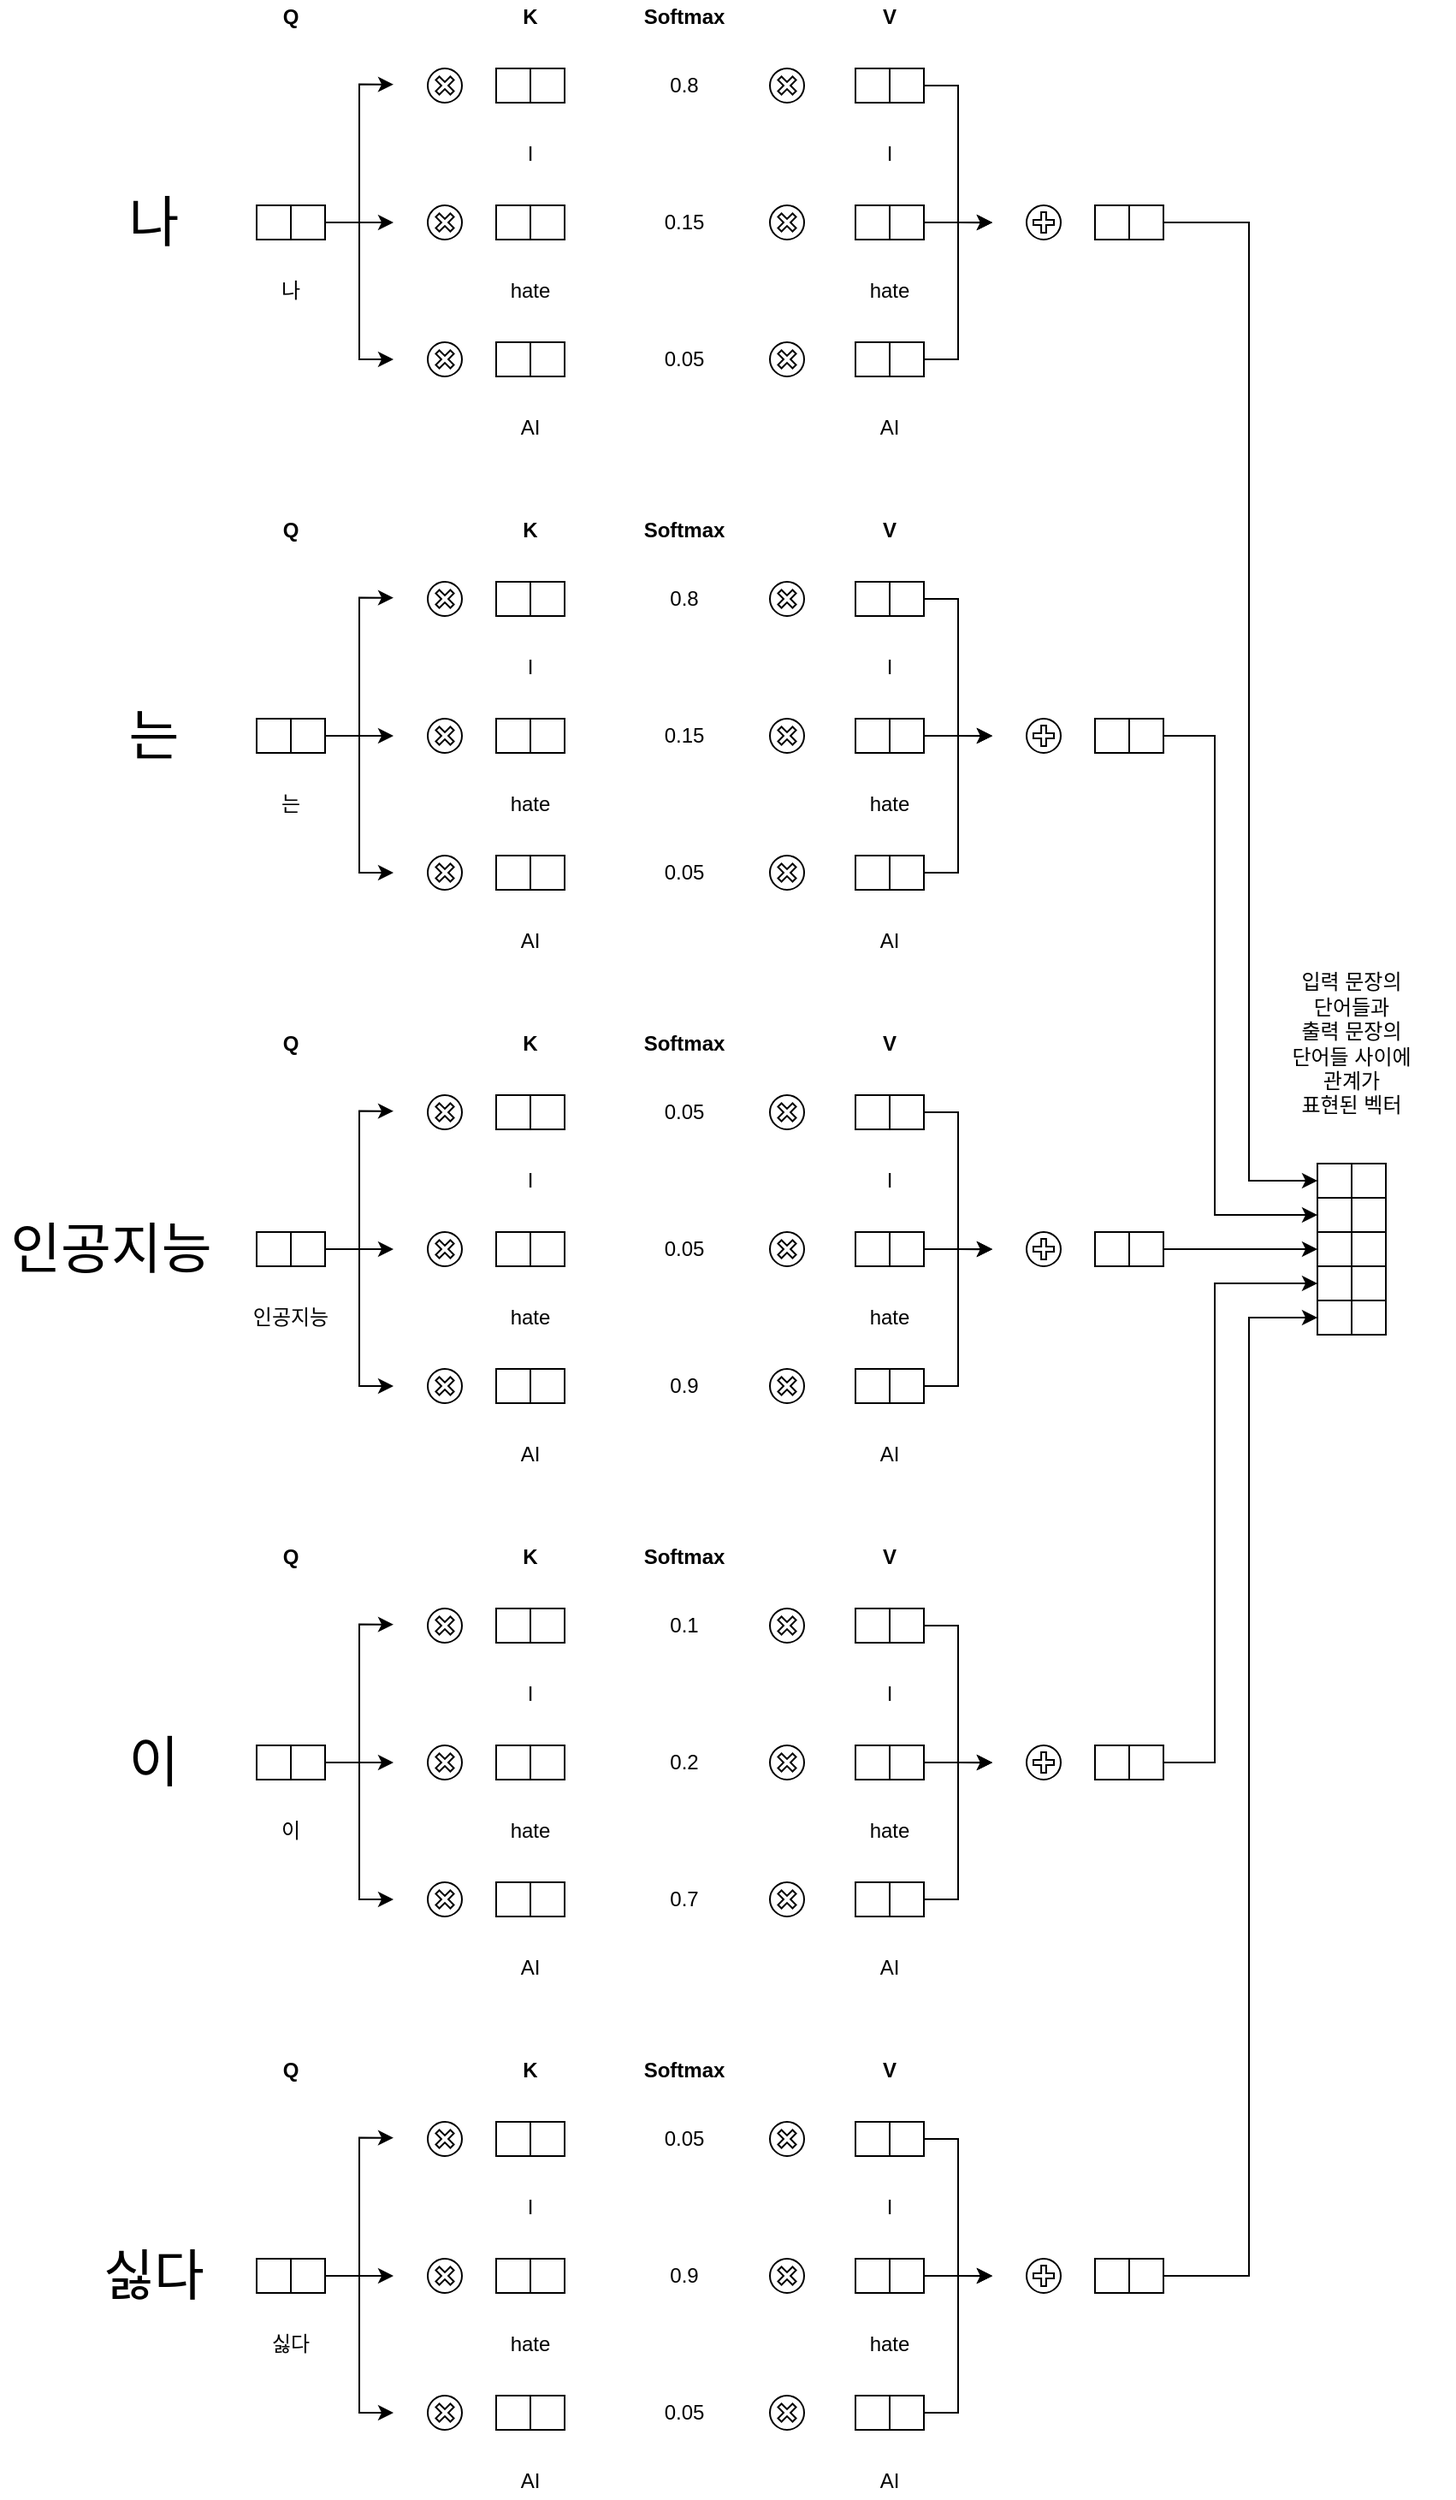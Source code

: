 <mxfile version="12.9.12"><diagram id="gSFtgMqGi9ohHK26Lygv" name="Page-1"><mxGraphModel dx="2272" dy="672" grid="1" gridSize="10" guides="1" tooltips="1" connect="1" arrows="1" fold="1" page="1" pageScale="1" pageWidth="850" pageHeight="1100" math="0" shadow="0"><root><mxCell id="0"/><mxCell id="1" parent="0"/><mxCell id="Qm2T9JlyRPmXL9uz5Jr--494" value="입력 문장의&lt;br&gt;단어들과&lt;br&gt;출력 문장의&lt;br&gt;단어들 사이에 &lt;br&gt;관계가&lt;br&gt;표현된 벡터" style="text;html=1;strokeColor=none;fillColor=none;align=center;verticalAlign=middle;whiteSpace=wrap;rounded=0;fontStyle=0" parent="1" vertex="1"><mxGeometry x="640" y="1100" width="120" height="100" as="geometry"/></mxCell><mxCell id="n_NaUWCEsYy1mPKPp4_x-2" value="" style="group" vertex="1" connectable="0" parent="1"><mxGeometry x="-40" y="540" width="630" height="260" as="geometry"/></mxCell><mxCell id="Qm2T9JlyRPmXL9uz5Jr--318" value="hate" style="text;html=1;strokeColor=none;fillColor=none;align=center;verticalAlign=middle;whiteSpace=wrap;rounded=0;fontColor=#000000;" parent="n_NaUWCEsYy1mPKPp4_x-2" vertex="1"><mxGeometry x="230" y="160" width="60" height="20" as="geometry"/></mxCell><mxCell id="Qm2T9JlyRPmXL9uz5Jr--319" value="" style="rounded=0;whiteSpace=wrap;html=1;fontColor=#000000;strokeColor=#000000;" parent="n_NaUWCEsYy1mPKPp4_x-2" vertex="1"><mxGeometry x="240" y="120" width="20" height="20" as="geometry"/></mxCell><mxCell id="Qm2T9JlyRPmXL9uz5Jr--320" value="" style="rounded=0;whiteSpace=wrap;html=1;fillColor=#FFFFFF;fontColor=#000000;strokeColor=#000000;" parent="n_NaUWCEsYy1mPKPp4_x-2" vertex="1"><mxGeometry x="260" y="120" width="20" height="20" as="geometry"/></mxCell><mxCell id="Qm2T9JlyRPmXL9uz5Jr--322" value="" style="rounded=0;whiteSpace=wrap;html=1;fillColor=#FFFFFF;strokeColor=#000000;fontColor=#000000;" parent="n_NaUWCEsYy1mPKPp4_x-2" vertex="1"><mxGeometry x="100" y="120" width="20" height="20" as="geometry"/></mxCell><mxCell id="Qm2T9JlyRPmXL9uz5Jr--509" style="edgeStyle=orthogonalEdgeStyle;rounded=0;orthogonalLoop=1;jettySize=auto;html=1;exitX=1;exitY=0.5;exitDx=0;exitDy=0;fontColor=#000000;strokeColor=#000000;" parent="n_NaUWCEsYy1mPKPp4_x-2" source="Qm2T9JlyRPmXL9uz5Jr--323" edge="1"><mxGeometry relative="1" as="geometry"><mxPoint x="180" y="130" as="targetPoint"/></mxGeometry></mxCell><mxCell id="Qm2T9JlyRPmXL9uz5Jr--510" style="edgeStyle=orthogonalEdgeStyle;rounded=0;orthogonalLoop=1;jettySize=auto;html=1;exitX=1;exitY=0.5;exitDx=0;exitDy=0;fontColor=#000000;strokeColor=#000000;" parent="n_NaUWCEsYy1mPKPp4_x-2" source="Qm2T9JlyRPmXL9uz5Jr--323" edge="1"><mxGeometry relative="1" as="geometry"><mxPoint x="180" y="210" as="targetPoint"/><Array as="points"><mxPoint x="160" y="130"/><mxPoint x="160" y="210"/></Array></mxGeometry></mxCell><mxCell id="oG_ydpBME9hffRBlXGH4-36" style="edgeStyle=orthogonalEdgeStyle;rounded=0;orthogonalLoop=1;jettySize=auto;html=1;exitX=1;exitY=0.5;exitDx=0;exitDy=0;fontSize=12;fontColor=#000000;strokeColor=#000000;" parent="n_NaUWCEsYy1mPKPp4_x-2" source="Qm2T9JlyRPmXL9uz5Jr--323" edge="1"><mxGeometry relative="1" as="geometry"><mxPoint x="180" y="49.333" as="targetPoint"/><Array as="points"><mxPoint x="160" y="130"/><mxPoint x="160" y="49"/></Array></mxGeometry></mxCell><mxCell id="Qm2T9JlyRPmXL9uz5Jr--323" value="" style="rounded=0;whiteSpace=wrap;html=1;strokeColor=#000000;fontColor=#000000;" parent="n_NaUWCEsYy1mPKPp4_x-2" vertex="1"><mxGeometry x="120" y="120" width="20" height="20" as="geometry"/></mxCell><mxCell id="Qm2T9JlyRPmXL9uz5Jr--325" value="나" style="text;html=1;strokeColor=none;fillColor=none;align=center;verticalAlign=middle;whiteSpace=wrap;rounded=0;fontColor=#000000;" parent="n_NaUWCEsYy1mPKPp4_x-2" vertex="1"><mxGeometry x="100" y="160" width="40" height="20" as="geometry"/></mxCell><mxCell id="Qm2T9JlyRPmXL9uz5Jr--326" value="" style="shape=mxgraph.bpmn.shape;html=1;verticalLabelPosition=bottom;labelBackgroundColor=#ffffff;verticalAlign=top;align=center;perimeter=ellipsePerimeter;outlineConnect=0;outline=standard;symbol=parallelMultiple;strokeColor=#000000;fillColor=none;fontColor=#000000;rotation=-45;" parent="n_NaUWCEsYy1mPKPp4_x-2" vertex="1"><mxGeometry x="200" y="120" width="20" height="20" as="geometry"/></mxCell><mxCell id="Qm2T9JlyRPmXL9uz5Jr--327" value="Q" style="text;html=1;strokeColor=none;fillColor=none;align=center;verticalAlign=middle;whiteSpace=wrap;rounded=0;fontStyle=1" parent="n_NaUWCEsYy1mPKPp4_x-2" vertex="1"><mxGeometry x="100" width="40" height="20" as="geometry"/></mxCell><mxCell id="Qm2T9JlyRPmXL9uz5Jr--328" value="K" style="text;html=1;strokeColor=none;fillColor=none;align=center;verticalAlign=middle;whiteSpace=wrap;rounded=0;fontStyle=1" parent="n_NaUWCEsYy1mPKPp4_x-2" vertex="1"><mxGeometry x="240" width="40" height="20" as="geometry"/></mxCell><mxCell id="Qm2T9JlyRPmXL9uz5Jr--330" value="0.15" style="text;html=1;strokeColor=none;fillColor=none;align=center;verticalAlign=middle;whiteSpace=wrap;rounded=0;fontColor=#000000;" parent="n_NaUWCEsYy1mPKPp4_x-2" vertex="1"><mxGeometry x="320" y="120" width="60" height="20" as="geometry"/></mxCell><mxCell id="Qm2T9JlyRPmXL9uz5Jr--331" value="Softmax" style="text;html=1;strokeColor=none;fillColor=none;align=center;verticalAlign=middle;whiteSpace=wrap;rounded=0;fontStyle=1" parent="n_NaUWCEsYy1mPKPp4_x-2" vertex="1"><mxGeometry x="320" width="60" height="20" as="geometry"/></mxCell><mxCell id="Qm2T9JlyRPmXL9uz5Jr--338" value="hate" style="text;html=1;strokeColor=none;fillColor=none;align=center;verticalAlign=middle;whiteSpace=wrap;rounded=0;fontColor=#000000;" parent="n_NaUWCEsYy1mPKPp4_x-2" vertex="1"><mxGeometry x="440" y="160" width="60" height="20" as="geometry"/></mxCell><mxCell id="Qm2T9JlyRPmXL9uz5Jr--340" value="" style="rounded=0;whiteSpace=wrap;html=1;fillColor=#FFFFFF;fontColor=#000000;strokeColor=#000000;" parent="n_NaUWCEsYy1mPKPp4_x-2" vertex="1"><mxGeometry x="450" y="120" width="20" height="20" as="geometry"/></mxCell><mxCell id="Qm2T9JlyRPmXL9uz5Jr--341" style="edgeStyle=orthogonalEdgeStyle;rounded=0;orthogonalLoop=1;jettySize=auto;html=1;exitX=1;exitY=0.5;exitDx=0;exitDy=0;fontColor=#000000;strokeColor=#000000;" parent="n_NaUWCEsYy1mPKPp4_x-2" source="Qm2T9JlyRPmXL9uz5Jr--342" edge="1"><mxGeometry relative="1" as="geometry"><mxPoint x="530" y="130.103" as="targetPoint"/></mxGeometry></mxCell><mxCell id="Qm2T9JlyRPmXL9uz5Jr--342" value="" style="rounded=0;whiteSpace=wrap;html=1;fillColor=#FFFFFF;fontColor=#000000;strokeColor=#000000;" parent="n_NaUWCEsYy1mPKPp4_x-2" vertex="1"><mxGeometry x="470" y="120" width="20" height="20" as="geometry"/></mxCell><mxCell id="Qm2T9JlyRPmXL9uz5Jr--343" value="" style="shape=mxgraph.bpmn.shape;html=1;verticalLabelPosition=bottom;labelBackgroundColor=#ffffff;verticalAlign=top;align=center;perimeter=ellipsePerimeter;outlineConnect=0;outline=standard;symbol=parallelMultiple;strokeColor=#000000;fillColor=none;fontColor=#000000;rotation=-45;" parent="n_NaUWCEsYy1mPKPp4_x-2" vertex="1"><mxGeometry x="400" y="120" width="20" height="20" as="geometry"/></mxCell><mxCell id="Qm2T9JlyRPmXL9uz5Jr--344" value="V" style="text;html=1;strokeColor=none;fillColor=none;align=center;verticalAlign=middle;whiteSpace=wrap;rounded=0;fontStyle=1" parent="n_NaUWCEsYy1mPKPp4_x-2" vertex="1"><mxGeometry x="450" width="40" height="20" as="geometry"/></mxCell><mxCell id="Qm2T9JlyRPmXL9uz5Jr--345" value="AI" style="text;html=1;strokeColor=none;fillColor=none;align=center;verticalAlign=middle;whiteSpace=wrap;rounded=0;fontColor=#000000;" parent="n_NaUWCEsYy1mPKPp4_x-2" vertex="1"><mxGeometry x="240" y="240" width="40" height="20" as="geometry"/></mxCell><mxCell id="Qm2T9JlyRPmXL9uz5Jr--346" value="" style="rounded=0;whiteSpace=wrap;html=1;fontColor=#000000;strokeColor=#000000;" parent="n_NaUWCEsYy1mPKPp4_x-2" vertex="1"><mxGeometry x="240" y="200" width="20" height="20" as="geometry"/></mxCell><mxCell id="Qm2T9JlyRPmXL9uz5Jr--347" value="" style="rounded=0;whiteSpace=wrap;html=1;fontColor=#000000;strokeColor=#000000;" parent="n_NaUWCEsYy1mPKPp4_x-2" vertex="1"><mxGeometry x="260" y="200" width="20" height="20" as="geometry"/></mxCell><mxCell id="Qm2T9JlyRPmXL9uz5Jr--353" value="" style="shape=mxgraph.bpmn.shape;html=1;verticalLabelPosition=bottom;labelBackgroundColor=#ffffff;verticalAlign=top;align=center;perimeter=ellipsePerimeter;outlineConnect=0;outline=standard;symbol=parallelMultiple;strokeColor=#000000;fillColor=none;fontColor=#000000;rotation=-45;" parent="n_NaUWCEsYy1mPKPp4_x-2" vertex="1"><mxGeometry x="200" y="200" width="20" height="20" as="geometry"/></mxCell><mxCell id="Qm2T9JlyRPmXL9uz5Jr--354" value="0.05" style="text;html=1;strokeColor=none;fillColor=none;align=center;verticalAlign=middle;whiteSpace=wrap;rounded=0;fontColor=#000000;" parent="n_NaUWCEsYy1mPKPp4_x-2" vertex="1"><mxGeometry x="320" y="200" width="60" height="20" as="geometry"/></mxCell><mxCell id="Qm2T9JlyRPmXL9uz5Jr--355" value="AI" style="text;html=1;strokeColor=none;fillColor=none;align=center;verticalAlign=middle;whiteSpace=wrap;rounded=0;fontColor=#000000;" parent="n_NaUWCEsYy1mPKPp4_x-2" vertex="1"><mxGeometry x="450" y="240" width="40" height="20" as="geometry"/></mxCell><mxCell id="Qm2T9JlyRPmXL9uz5Jr--357" value="" style="rounded=0;whiteSpace=wrap;html=1;fillColor=#FFFFFF;fontColor=#000000;strokeColor=#000000;" parent="n_NaUWCEsYy1mPKPp4_x-2" vertex="1"><mxGeometry x="450" y="200" width="20" height="20" as="geometry"/></mxCell><mxCell id="Qm2T9JlyRPmXL9uz5Jr--358" style="edgeStyle=orthogonalEdgeStyle;rounded=0;orthogonalLoop=1;jettySize=auto;html=1;exitX=1;exitY=0.5;exitDx=0;exitDy=0;fontColor=#000000;strokeColor=#000000;" parent="n_NaUWCEsYy1mPKPp4_x-2" source="Qm2T9JlyRPmXL9uz5Jr--359" edge="1"><mxGeometry relative="1" as="geometry"><mxPoint x="530" y="130" as="targetPoint"/><Array as="points"><mxPoint x="510" y="210"/><mxPoint x="510" y="130"/></Array></mxGeometry></mxCell><mxCell id="Qm2T9JlyRPmXL9uz5Jr--359" value="" style="rounded=0;whiteSpace=wrap;html=1;fillColor=#FFFFFF;fontColor=#000000;strokeColor=#000000;" parent="n_NaUWCEsYy1mPKPp4_x-2" vertex="1"><mxGeometry x="470" y="200" width="20" height="20" as="geometry"/></mxCell><mxCell id="Qm2T9JlyRPmXL9uz5Jr--360" value="" style="shape=mxgraph.bpmn.shape;html=1;verticalLabelPosition=bottom;labelBackgroundColor=#ffffff;verticalAlign=top;align=center;perimeter=ellipsePerimeter;outlineConnect=0;outline=standard;symbol=parallelMultiple;strokeColor=#000000;fillColor=none;fontColor=#000000;rotation=-45;" parent="n_NaUWCEsYy1mPKPp4_x-2" vertex="1"><mxGeometry x="400" y="200" width="20" height="20" as="geometry"/></mxCell><mxCell id="Qm2T9JlyRPmXL9uz5Jr--362" value="" style="rounded=0;whiteSpace=wrap;html=1;fillColor=#FFFFFF;" parent="n_NaUWCEsYy1mPKPp4_x-2" vertex="1"><mxGeometry x="590" y="120" width="20" height="20" as="geometry"/></mxCell><mxCell id="Qm2T9JlyRPmXL9uz5Jr--363" value="" style="rounded=0;whiteSpace=wrap;html=1;fillColor=#FFFFFF;" parent="n_NaUWCEsYy1mPKPp4_x-2" vertex="1"><mxGeometry x="610" y="120" width="20" height="20" as="geometry"/></mxCell><mxCell id="Qm2T9JlyRPmXL9uz5Jr--364" value="" style="shape=mxgraph.bpmn.shape;html=1;verticalLabelPosition=bottom;labelBackgroundColor=#ffffff;verticalAlign=top;align=center;perimeter=ellipsePerimeter;outlineConnect=0;outline=standard;symbol=parallelMultiple;strokeColor=#000000;fillColor=none;fontColor=#B3B3B3;" parent="n_NaUWCEsYy1mPKPp4_x-2" vertex="1"><mxGeometry x="550" y="120" width="20" height="20" as="geometry"/></mxCell><mxCell id="Qm2T9JlyRPmXL9uz5Jr--365" value="&lt;span style=&quot;font-size: 32px&quot;&gt;나&lt;/span&gt;" style="text;html=1;strokeColor=none;fillColor=none;align=center;verticalAlign=middle;whiteSpace=wrap;rounded=0;fontColor=#000000;" parent="n_NaUWCEsYy1mPKPp4_x-2" vertex="1"><mxGeometry y="110" width="80" height="40" as="geometry"/></mxCell><mxCell id="oG_ydpBME9hffRBlXGH4-27" value="" style="shape=mxgraph.bpmn.shape;html=1;verticalLabelPosition=bottom;labelBackgroundColor=#ffffff;verticalAlign=top;align=center;perimeter=ellipsePerimeter;outlineConnect=0;outline=standard;symbol=parallelMultiple;strokeColor=#000000;fillColor=none;fontColor=#000000;rotation=-45;" parent="n_NaUWCEsYy1mPKPp4_x-2" vertex="1"><mxGeometry x="200" y="40" width="20" height="20" as="geometry"/></mxCell><mxCell id="oG_ydpBME9hffRBlXGH4-28" value="" style="rounded=0;whiteSpace=wrap;html=1;fontColor=#000000;strokeColor=#000000;" parent="n_NaUWCEsYy1mPKPp4_x-2" vertex="1"><mxGeometry x="240" y="40" width="20" height="20" as="geometry"/></mxCell><mxCell id="oG_ydpBME9hffRBlXGH4-29" value="" style="rounded=0;whiteSpace=wrap;html=1;fillColor=#FFFFFF;fontColor=#000000;strokeColor=#000000;" parent="n_NaUWCEsYy1mPKPp4_x-2" vertex="1"><mxGeometry x="260" y="40" width="20" height="20" as="geometry"/></mxCell><mxCell id="oG_ydpBME9hffRBlXGH4-30" value="0.8" style="text;html=1;strokeColor=none;fillColor=none;align=center;verticalAlign=middle;whiteSpace=wrap;rounded=0;fontColor=#000000;" parent="n_NaUWCEsYy1mPKPp4_x-2" vertex="1"><mxGeometry x="320" y="40" width="60" height="20" as="geometry"/></mxCell><mxCell id="oG_ydpBME9hffRBlXGH4-31" value="" style="shape=mxgraph.bpmn.shape;html=1;verticalLabelPosition=bottom;labelBackgroundColor=#ffffff;verticalAlign=top;align=center;perimeter=ellipsePerimeter;outlineConnect=0;outline=standard;symbol=parallelMultiple;strokeColor=#000000;fillColor=none;fontColor=#000000;rotation=-45;" parent="n_NaUWCEsYy1mPKPp4_x-2" vertex="1"><mxGeometry x="400" y="40" width="20" height="20" as="geometry"/></mxCell><mxCell id="oG_ydpBME9hffRBlXGH4-32" value="" style="rounded=0;whiteSpace=wrap;html=1;fillColor=#FFFFFF;fontColor=#000000;strokeColor=#000000;" parent="n_NaUWCEsYy1mPKPp4_x-2" vertex="1"><mxGeometry x="450" y="40" width="20" height="20" as="geometry"/></mxCell><mxCell id="oG_ydpBME9hffRBlXGH4-48" style="edgeStyle=orthogonalEdgeStyle;rounded=0;orthogonalLoop=1;jettySize=auto;html=1;exitX=1;exitY=0.5;exitDx=0;exitDy=0;fontSize=12;fontColor=#000000;strokeColor=#000000;" parent="n_NaUWCEsYy1mPKPp4_x-2" source="oG_ydpBME9hffRBlXGH4-33" edge="1"><mxGeometry relative="1" as="geometry"><mxPoint x="530.0" y="130" as="targetPoint"/><Array as="points"><mxPoint x="510" y="50"/><mxPoint x="510" y="130"/></Array></mxGeometry></mxCell><mxCell id="oG_ydpBME9hffRBlXGH4-33" value="" style="rounded=0;whiteSpace=wrap;html=1;fillColor=#FFFFFF;fontColor=#000000;strokeColor=#000000;" parent="n_NaUWCEsYy1mPKPp4_x-2" vertex="1"><mxGeometry x="470" y="40" width="20" height="20" as="geometry"/></mxCell><mxCell id="oG_ydpBME9hffRBlXGH4-34" value="I" style="text;html=1;strokeColor=none;fillColor=none;align=center;verticalAlign=middle;whiteSpace=wrap;rounded=0;fontColor=#000000;" parent="n_NaUWCEsYy1mPKPp4_x-2" vertex="1"><mxGeometry x="240" y="80" width="40" height="20" as="geometry"/></mxCell><mxCell id="oG_ydpBME9hffRBlXGH4-35" value="I" style="text;html=1;strokeColor=none;fillColor=none;align=center;verticalAlign=middle;whiteSpace=wrap;rounded=0;fontColor=#000000;" parent="n_NaUWCEsYy1mPKPp4_x-2" vertex="1"><mxGeometry x="450" y="80" width="40" height="20" as="geometry"/></mxCell><mxCell id="n_NaUWCEsYy1mPKPp4_x-3" value="" style="group" vertex="1" connectable="0" parent="1"><mxGeometry x="-40" y="840" width="630" height="260" as="geometry"/></mxCell><mxCell id="n_NaUWCEsYy1mPKPp4_x-4" value="hate" style="text;html=1;strokeColor=none;fillColor=none;align=center;verticalAlign=middle;whiteSpace=wrap;rounded=0;fontColor=#000000;" vertex="1" parent="n_NaUWCEsYy1mPKPp4_x-3"><mxGeometry x="230" y="160" width="60" height="20" as="geometry"/></mxCell><mxCell id="n_NaUWCEsYy1mPKPp4_x-5" value="" style="rounded=0;whiteSpace=wrap;html=1;fontColor=#000000;strokeColor=#000000;" vertex="1" parent="n_NaUWCEsYy1mPKPp4_x-3"><mxGeometry x="240" y="120" width="20" height="20" as="geometry"/></mxCell><mxCell id="n_NaUWCEsYy1mPKPp4_x-6" value="" style="rounded=0;whiteSpace=wrap;html=1;fillColor=#FFFFFF;fontColor=#000000;strokeColor=#000000;" vertex="1" parent="n_NaUWCEsYy1mPKPp4_x-3"><mxGeometry x="260" y="120" width="20" height="20" as="geometry"/></mxCell><mxCell id="n_NaUWCEsYy1mPKPp4_x-7" value="" style="rounded=0;whiteSpace=wrap;html=1;fillColor=#FFFFFF;strokeColor=#000000;fontColor=#000000;" vertex="1" parent="n_NaUWCEsYy1mPKPp4_x-3"><mxGeometry x="100" y="120" width="20" height="20" as="geometry"/></mxCell><mxCell id="n_NaUWCEsYy1mPKPp4_x-8" style="edgeStyle=orthogonalEdgeStyle;rounded=0;orthogonalLoop=1;jettySize=auto;html=1;exitX=1;exitY=0.5;exitDx=0;exitDy=0;fontColor=#000000;strokeColor=#000000;" edge="1" parent="n_NaUWCEsYy1mPKPp4_x-3" source="n_NaUWCEsYy1mPKPp4_x-11"><mxGeometry relative="1" as="geometry"><mxPoint x="180" y="130" as="targetPoint"/></mxGeometry></mxCell><mxCell id="n_NaUWCEsYy1mPKPp4_x-9" style="edgeStyle=orthogonalEdgeStyle;rounded=0;orthogonalLoop=1;jettySize=auto;html=1;exitX=1;exitY=0.5;exitDx=0;exitDy=0;fontColor=#000000;strokeColor=#000000;" edge="1" parent="n_NaUWCEsYy1mPKPp4_x-3" source="n_NaUWCEsYy1mPKPp4_x-11"><mxGeometry relative="1" as="geometry"><mxPoint x="180" y="210" as="targetPoint"/><Array as="points"><mxPoint x="160" y="130"/><mxPoint x="160" y="210"/></Array></mxGeometry></mxCell><mxCell id="n_NaUWCEsYy1mPKPp4_x-10" style="edgeStyle=orthogonalEdgeStyle;rounded=0;orthogonalLoop=1;jettySize=auto;html=1;exitX=1;exitY=0.5;exitDx=0;exitDy=0;fontSize=12;fontColor=#000000;strokeColor=#000000;" edge="1" parent="n_NaUWCEsYy1mPKPp4_x-3" source="n_NaUWCEsYy1mPKPp4_x-11"><mxGeometry relative="1" as="geometry"><mxPoint x="180" y="49.333" as="targetPoint"/><Array as="points"><mxPoint x="160" y="130"/><mxPoint x="160" y="49"/></Array></mxGeometry></mxCell><mxCell id="n_NaUWCEsYy1mPKPp4_x-11" value="" style="rounded=0;whiteSpace=wrap;html=1;strokeColor=#000000;fontColor=#000000;" vertex="1" parent="n_NaUWCEsYy1mPKPp4_x-3"><mxGeometry x="120" y="120" width="20" height="20" as="geometry"/></mxCell><mxCell id="n_NaUWCEsYy1mPKPp4_x-12" value="는" style="text;html=1;strokeColor=none;fillColor=none;align=center;verticalAlign=middle;whiteSpace=wrap;rounded=0;fontColor=#000000;" vertex="1" parent="n_NaUWCEsYy1mPKPp4_x-3"><mxGeometry x="100" y="160" width="40" height="20" as="geometry"/></mxCell><mxCell id="n_NaUWCEsYy1mPKPp4_x-13" value="" style="shape=mxgraph.bpmn.shape;html=1;verticalLabelPosition=bottom;labelBackgroundColor=#ffffff;verticalAlign=top;align=center;perimeter=ellipsePerimeter;outlineConnect=0;outline=standard;symbol=parallelMultiple;strokeColor=#000000;fillColor=none;fontColor=#000000;rotation=-45;" vertex="1" parent="n_NaUWCEsYy1mPKPp4_x-3"><mxGeometry x="200" y="120" width="20" height="20" as="geometry"/></mxCell><mxCell id="n_NaUWCEsYy1mPKPp4_x-14" value="Q" style="text;html=1;strokeColor=none;fillColor=none;align=center;verticalAlign=middle;whiteSpace=wrap;rounded=0;fontStyle=1" vertex="1" parent="n_NaUWCEsYy1mPKPp4_x-3"><mxGeometry x="100" width="40" height="20" as="geometry"/></mxCell><mxCell id="n_NaUWCEsYy1mPKPp4_x-15" value="K" style="text;html=1;strokeColor=none;fillColor=none;align=center;verticalAlign=middle;whiteSpace=wrap;rounded=0;fontStyle=1" vertex="1" parent="n_NaUWCEsYy1mPKPp4_x-3"><mxGeometry x="240" width="40" height="20" as="geometry"/></mxCell><mxCell id="n_NaUWCEsYy1mPKPp4_x-16" value="0.15" style="text;html=1;strokeColor=none;fillColor=none;align=center;verticalAlign=middle;whiteSpace=wrap;rounded=0;fontColor=#000000;" vertex="1" parent="n_NaUWCEsYy1mPKPp4_x-3"><mxGeometry x="320" y="120" width="60" height="20" as="geometry"/></mxCell><mxCell id="n_NaUWCEsYy1mPKPp4_x-17" value="Softmax" style="text;html=1;strokeColor=none;fillColor=none;align=center;verticalAlign=middle;whiteSpace=wrap;rounded=0;fontStyle=1" vertex="1" parent="n_NaUWCEsYy1mPKPp4_x-3"><mxGeometry x="320" width="60" height="20" as="geometry"/></mxCell><mxCell id="n_NaUWCEsYy1mPKPp4_x-18" value="hate" style="text;html=1;strokeColor=none;fillColor=none;align=center;verticalAlign=middle;whiteSpace=wrap;rounded=0;fontColor=#000000;" vertex="1" parent="n_NaUWCEsYy1mPKPp4_x-3"><mxGeometry x="440" y="160" width="60" height="20" as="geometry"/></mxCell><mxCell id="n_NaUWCEsYy1mPKPp4_x-19" value="" style="rounded=0;whiteSpace=wrap;html=1;fillColor=#FFFFFF;fontColor=#000000;strokeColor=#000000;" vertex="1" parent="n_NaUWCEsYy1mPKPp4_x-3"><mxGeometry x="450" y="120" width="20" height="20" as="geometry"/></mxCell><mxCell id="n_NaUWCEsYy1mPKPp4_x-20" style="edgeStyle=orthogonalEdgeStyle;rounded=0;orthogonalLoop=1;jettySize=auto;html=1;exitX=1;exitY=0.5;exitDx=0;exitDy=0;fontColor=#000000;strokeColor=#000000;" edge="1" parent="n_NaUWCEsYy1mPKPp4_x-3" source="n_NaUWCEsYy1mPKPp4_x-21"><mxGeometry relative="1" as="geometry"><mxPoint x="530" y="130.103" as="targetPoint"/></mxGeometry></mxCell><mxCell id="n_NaUWCEsYy1mPKPp4_x-21" value="" style="rounded=0;whiteSpace=wrap;html=1;fillColor=#FFFFFF;fontColor=#000000;strokeColor=#000000;" vertex="1" parent="n_NaUWCEsYy1mPKPp4_x-3"><mxGeometry x="470" y="120" width="20" height="20" as="geometry"/></mxCell><mxCell id="n_NaUWCEsYy1mPKPp4_x-22" value="" style="shape=mxgraph.bpmn.shape;html=1;verticalLabelPosition=bottom;labelBackgroundColor=#ffffff;verticalAlign=top;align=center;perimeter=ellipsePerimeter;outlineConnect=0;outline=standard;symbol=parallelMultiple;strokeColor=#000000;fillColor=none;fontColor=#000000;rotation=-45;" vertex="1" parent="n_NaUWCEsYy1mPKPp4_x-3"><mxGeometry x="400" y="120" width="20" height="20" as="geometry"/></mxCell><mxCell id="n_NaUWCEsYy1mPKPp4_x-23" value="V" style="text;html=1;strokeColor=none;fillColor=none;align=center;verticalAlign=middle;whiteSpace=wrap;rounded=0;fontStyle=1" vertex="1" parent="n_NaUWCEsYy1mPKPp4_x-3"><mxGeometry x="450" width="40" height="20" as="geometry"/></mxCell><mxCell id="n_NaUWCEsYy1mPKPp4_x-24" value="AI" style="text;html=1;strokeColor=none;fillColor=none;align=center;verticalAlign=middle;whiteSpace=wrap;rounded=0;fontColor=#000000;" vertex="1" parent="n_NaUWCEsYy1mPKPp4_x-3"><mxGeometry x="240" y="240" width="40" height="20" as="geometry"/></mxCell><mxCell id="n_NaUWCEsYy1mPKPp4_x-25" value="" style="rounded=0;whiteSpace=wrap;html=1;fontColor=#000000;strokeColor=#000000;" vertex="1" parent="n_NaUWCEsYy1mPKPp4_x-3"><mxGeometry x="240" y="200" width="20" height="20" as="geometry"/></mxCell><mxCell id="n_NaUWCEsYy1mPKPp4_x-26" value="" style="rounded=0;whiteSpace=wrap;html=1;fontColor=#000000;strokeColor=#000000;" vertex="1" parent="n_NaUWCEsYy1mPKPp4_x-3"><mxGeometry x="260" y="200" width="20" height="20" as="geometry"/></mxCell><mxCell id="n_NaUWCEsYy1mPKPp4_x-27" value="" style="shape=mxgraph.bpmn.shape;html=1;verticalLabelPosition=bottom;labelBackgroundColor=#ffffff;verticalAlign=top;align=center;perimeter=ellipsePerimeter;outlineConnect=0;outline=standard;symbol=parallelMultiple;strokeColor=#000000;fillColor=none;fontColor=#000000;rotation=-45;" vertex="1" parent="n_NaUWCEsYy1mPKPp4_x-3"><mxGeometry x="200" y="200" width="20" height="20" as="geometry"/></mxCell><mxCell id="n_NaUWCEsYy1mPKPp4_x-28" value="0.05" style="text;html=1;strokeColor=none;fillColor=none;align=center;verticalAlign=middle;whiteSpace=wrap;rounded=0;fontColor=#000000;" vertex="1" parent="n_NaUWCEsYy1mPKPp4_x-3"><mxGeometry x="320" y="200" width="60" height="20" as="geometry"/></mxCell><mxCell id="n_NaUWCEsYy1mPKPp4_x-29" value="AI" style="text;html=1;strokeColor=none;fillColor=none;align=center;verticalAlign=middle;whiteSpace=wrap;rounded=0;fontColor=#000000;" vertex="1" parent="n_NaUWCEsYy1mPKPp4_x-3"><mxGeometry x="450" y="240" width="40" height="20" as="geometry"/></mxCell><mxCell id="n_NaUWCEsYy1mPKPp4_x-30" value="" style="rounded=0;whiteSpace=wrap;html=1;fillColor=#FFFFFF;fontColor=#000000;strokeColor=#000000;" vertex="1" parent="n_NaUWCEsYy1mPKPp4_x-3"><mxGeometry x="450" y="200" width="20" height="20" as="geometry"/></mxCell><mxCell id="n_NaUWCEsYy1mPKPp4_x-31" style="edgeStyle=orthogonalEdgeStyle;rounded=0;orthogonalLoop=1;jettySize=auto;html=1;exitX=1;exitY=0.5;exitDx=0;exitDy=0;fontColor=#000000;strokeColor=#000000;" edge="1" parent="n_NaUWCEsYy1mPKPp4_x-3" source="n_NaUWCEsYy1mPKPp4_x-32"><mxGeometry relative="1" as="geometry"><mxPoint x="530" y="130" as="targetPoint"/><Array as="points"><mxPoint x="510" y="210"/><mxPoint x="510" y="130"/></Array></mxGeometry></mxCell><mxCell id="n_NaUWCEsYy1mPKPp4_x-32" value="" style="rounded=0;whiteSpace=wrap;html=1;fillColor=#FFFFFF;fontColor=#000000;strokeColor=#000000;" vertex="1" parent="n_NaUWCEsYy1mPKPp4_x-3"><mxGeometry x="470" y="200" width="20" height="20" as="geometry"/></mxCell><mxCell id="n_NaUWCEsYy1mPKPp4_x-33" value="" style="shape=mxgraph.bpmn.shape;html=1;verticalLabelPosition=bottom;labelBackgroundColor=#ffffff;verticalAlign=top;align=center;perimeter=ellipsePerimeter;outlineConnect=0;outline=standard;symbol=parallelMultiple;strokeColor=#000000;fillColor=none;fontColor=#000000;rotation=-45;" vertex="1" parent="n_NaUWCEsYy1mPKPp4_x-3"><mxGeometry x="400" y="200" width="20" height="20" as="geometry"/></mxCell><mxCell id="n_NaUWCEsYy1mPKPp4_x-34" value="" style="rounded=0;whiteSpace=wrap;html=1;fillColor=#FFFFFF;" vertex="1" parent="n_NaUWCEsYy1mPKPp4_x-3"><mxGeometry x="590" y="120" width="20" height="20" as="geometry"/></mxCell><mxCell id="n_NaUWCEsYy1mPKPp4_x-35" value="" style="rounded=0;whiteSpace=wrap;html=1;fillColor=#FFFFFF;" vertex="1" parent="n_NaUWCEsYy1mPKPp4_x-3"><mxGeometry x="610" y="120" width="20" height="20" as="geometry"/></mxCell><mxCell id="n_NaUWCEsYy1mPKPp4_x-36" value="" style="shape=mxgraph.bpmn.shape;html=1;verticalLabelPosition=bottom;labelBackgroundColor=#ffffff;verticalAlign=top;align=center;perimeter=ellipsePerimeter;outlineConnect=0;outline=standard;symbol=parallelMultiple;strokeColor=#000000;fillColor=none;fontColor=#B3B3B3;" vertex="1" parent="n_NaUWCEsYy1mPKPp4_x-3"><mxGeometry x="550" y="120" width="20" height="20" as="geometry"/></mxCell><mxCell id="n_NaUWCEsYy1mPKPp4_x-37" value="&lt;span style=&quot;font-size: 32px&quot;&gt;는&lt;/span&gt;" style="text;html=1;strokeColor=none;fillColor=none;align=center;verticalAlign=middle;whiteSpace=wrap;rounded=0;fontColor=#000000;" vertex="1" parent="n_NaUWCEsYy1mPKPp4_x-3"><mxGeometry y="110" width="80" height="40" as="geometry"/></mxCell><mxCell id="n_NaUWCEsYy1mPKPp4_x-38" value="" style="shape=mxgraph.bpmn.shape;html=1;verticalLabelPosition=bottom;labelBackgroundColor=#ffffff;verticalAlign=top;align=center;perimeter=ellipsePerimeter;outlineConnect=0;outline=standard;symbol=parallelMultiple;strokeColor=#000000;fillColor=none;fontColor=#000000;rotation=-45;" vertex="1" parent="n_NaUWCEsYy1mPKPp4_x-3"><mxGeometry x="200" y="40" width="20" height="20" as="geometry"/></mxCell><mxCell id="n_NaUWCEsYy1mPKPp4_x-39" value="" style="rounded=0;whiteSpace=wrap;html=1;fontColor=#000000;strokeColor=#000000;" vertex="1" parent="n_NaUWCEsYy1mPKPp4_x-3"><mxGeometry x="240" y="40" width="20" height="20" as="geometry"/></mxCell><mxCell id="n_NaUWCEsYy1mPKPp4_x-40" value="" style="rounded=0;whiteSpace=wrap;html=1;fillColor=#FFFFFF;fontColor=#000000;strokeColor=#000000;" vertex="1" parent="n_NaUWCEsYy1mPKPp4_x-3"><mxGeometry x="260" y="40" width="20" height="20" as="geometry"/></mxCell><mxCell id="n_NaUWCEsYy1mPKPp4_x-41" value="0.8" style="text;html=1;strokeColor=none;fillColor=none;align=center;verticalAlign=middle;whiteSpace=wrap;rounded=0;fontColor=#000000;" vertex="1" parent="n_NaUWCEsYy1mPKPp4_x-3"><mxGeometry x="320" y="40" width="60" height="20" as="geometry"/></mxCell><mxCell id="n_NaUWCEsYy1mPKPp4_x-42" value="" style="shape=mxgraph.bpmn.shape;html=1;verticalLabelPosition=bottom;labelBackgroundColor=#ffffff;verticalAlign=top;align=center;perimeter=ellipsePerimeter;outlineConnect=0;outline=standard;symbol=parallelMultiple;strokeColor=#000000;fillColor=none;fontColor=#000000;rotation=-45;" vertex="1" parent="n_NaUWCEsYy1mPKPp4_x-3"><mxGeometry x="400" y="40" width="20" height="20" as="geometry"/></mxCell><mxCell id="n_NaUWCEsYy1mPKPp4_x-43" value="" style="rounded=0;whiteSpace=wrap;html=1;fillColor=#FFFFFF;fontColor=#000000;strokeColor=#000000;" vertex="1" parent="n_NaUWCEsYy1mPKPp4_x-3"><mxGeometry x="450" y="40" width="20" height="20" as="geometry"/></mxCell><mxCell id="n_NaUWCEsYy1mPKPp4_x-44" style="edgeStyle=orthogonalEdgeStyle;rounded=0;orthogonalLoop=1;jettySize=auto;html=1;exitX=1;exitY=0.5;exitDx=0;exitDy=0;fontSize=12;fontColor=#000000;strokeColor=#000000;" edge="1" parent="n_NaUWCEsYy1mPKPp4_x-3" source="n_NaUWCEsYy1mPKPp4_x-45"><mxGeometry relative="1" as="geometry"><mxPoint x="530.0" y="130" as="targetPoint"/><Array as="points"><mxPoint x="510" y="50"/><mxPoint x="510" y="130"/></Array></mxGeometry></mxCell><mxCell id="n_NaUWCEsYy1mPKPp4_x-45" value="" style="rounded=0;whiteSpace=wrap;html=1;fillColor=#FFFFFF;fontColor=#000000;strokeColor=#000000;" vertex="1" parent="n_NaUWCEsYy1mPKPp4_x-3"><mxGeometry x="470" y="40" width="20" height="20" as="geometry"/></mxCell><mxCell id="n_NaUWCEsYy1mPKPp4_x-46" value="I" style="text;html=1;strokeColor=none;fillColor=none;align=center;verticalAlign=middle;whiteSpace=wrap;rounded=0;fontColor=#000000;" vertex="1" parent="n_NaUWCEsYy1mPKPp4_x-3"><mxGeometry x="240" y="80" width="40" height="20" as="geometry"/></mxCell><mxCell id="n_NaUWCEsYy1mPKPp4_x-47" value="I" style="text;html=1;strokeColor=none;fillColor=none;align=center;verticalAlign=middle;whiteSpace=wrap;rounded=0;fontColor=#000000;" vertex="1" parent="n_NaUWCEsYy1mPKPp4_x-3"><mxGeometry x="450" y="80" width="40" height="20" as="geometry"/></mxCell><mxCell id="n_NaUWCEsYy1mPKPp4_x-48" value="" style="group" vertex="1" connectable="0" parent="1"><mxGeometry x="-40" y="1140" width="630" height="260" as="geometry"/></mxCell><mxCell id="n_NaUWCEsYy1mPKPp4_x-49" value="hate" style="text;html=1;strokeColor=none;fillColor=none;align=center;verticalAlign=middle;whiteSpace=wrap;rounded=0;fontColor=#000000;" vertex="1" parent="n_NaUWCEsYy1mPKPp4_x-48"><mxGeometry x="230" y="160" width="60" height="20" as="geometry"/></mxCell><mxCell id="n_NaUWCEsYy1mPKPp4_x-50" value="" style="rounded=0;whiteSpace=wrap;html=1;fontColor=#000000;strokeColor=#000000;" vertex="1" parent="n_NaUWCEsYy1mPKPp4_x-48"><mxGeometry x="240" y="120" width="20" height="20" as="geometry"/></mxCell><mxCell id="n_NaUWCEsYy1mPKPp4_x-51" value="" style="rounded=0;whiteSpace=wrap;html=1;fillColor=#FFFFFF;fontColor=#000000;strokeColor=#000000;" vertex="1" parent="n_NaUWCEsYy1mPKPp4_x-48"><mxGeometry x="260" y="120" width="20" height="20" as="geometry"/></mxCell><mxCell id="n_NaUWCEsYy1mPKPp4_x-52" value="" style="rounded=0;whiteSpace=wrap;html=1;fillColor=#FFFFFF;strokeColor=#000000;fontColor=#000000;" vertex="1" parent="n_NaUWCEsYy1mPKPp4_x-48"><mxGeometry x="100" y="120" width="20" height="20" as="geometry"/></mxCell><mxCell id="n_NaUWCEsYy1mPKPp4_x-53" style="edgeStyle=orthogonalEdgeStyle;rounded=0;orthogonalLoop=1;jettySize=auto;html=1;exitX=1;exitY=0.5;exitDx=0;exitDy=0;fontColor=#000000;strokeColor=#000000;" edge="1" parent="n_NaUWCEsYy1mPKPp4_x-48" source="n_NaUWCEsYy1mPKPp4_x-56"><mxGeometry relative="1" as="geometry"><mxPoint x="180" y="130" as="targetPoint"/></mxGeometry></mxCell><mxCell id="n_NaUWCEsYy1mPKPp4_x-54" style="edgeStyle=orthogonalEdgeStyle;rounded=0;orthogonalLoop=1;jettySize=auto;html=1;exitX=1;exitY=0.5;exitDx=0;exitDy=0;fontColor=#000000;strokeColor=#000000;" edge="1" parent="n_NaUWCEsYy1mPKPp4_x-48" source="n_NaUWCEsYy1mPKPp4_x-56"><mxGeometry relative="1" as="geometry"><mxPoint x="180" y="210" as="targetPoint"/><Array as="points"><mxPoint x="160" y="130"/><mxPoint x="160" y="210"/></Array></mxGeometry></mxCell><mxCell id="n_NaUWCEsYy1mPKPp4_x-55" style="edgeStyle=orthogonalEdgeStyle;rounded=0;orthogonalLoop=1;jettySize=auto;html=1;exitX=1;exitY=0.5;exitDx=0;exitDy=0;fontSize=12;fontColor=#000000;strokeColor=#000000;" edge="1" parent="n_NaUWCEsYy1mPKPp4_x-48" source="n_NaUWCEsYy1mPKPp4_x-56"><mxGeometry relative="1" as="geometry"><mxPoint x="180" y="49.333" as="targetPoint"/><Array as="points"><mxPoint x="160" y="130"/><mxPoint x="160" y="49"/></Array></mxGeometry></mxCell><mxCell id="n_NaUWCEsYy1mPKPp4_x-56" value="" style="rounded=0;whiteSpace=wrap;html=1;strokeColor=#000000;fontColor=#000000;" vertex="1" parent="n_NaUWCEsYy1mPKPp4_x-48"><mxGeometry x="120" y="120" width="20" height="20" as="geometry"/></mxCell><mxCell id="n_NaUWCEsYy1mPKPp4_x-57" value="인공지능" style="text;html=1;strokeColor=none;fillColor=none;align=center;verticalAlign=middle;whiteSpace=wrap;rounded=0;fontColor=#000000;" vertex="1" parent="n_NaUWCEsYy1mPKPp4_x-48"><mxGeometry x="90" y="160" width="60" height="20" as="geometry"/></mxCell><mxCell id="n_NaUWCEsYy1mPKPp4_x-58" value="" style="shape=mxgraph.bpmn.shape;html=1;verticalLabelPosition=bottom;labelBackgroundColor=#ffffff;verticalAlign=top;align=center;perimeter=ellipsePerimeter;outlineConnect=0;outline=standard;symbol=parallelMultiple;strokeColor=#000000;fillColor=none;fontColor=#000000;rotation=-45;" vertex="1" parent="n_NaUWCEsYy1mPKPp4_x-48"><mxGeometry x="200" y="120" width="20" height="20" as="geometry"/></mxCell><mxCell id="n_NaUWCEsYy1mPKPp4_x-59" value="Q" style="text;html=1;strokeColor=none;fillColor=none;align=center;verticalAlign=middle;whiteSpace=wrap;rounded=0;fontStyle=1" vertex="1" parent="n_NaUWCEsYy1mPKPp4_x-48"><mxGeometry x="100" width="40" height="20" as="geometry"/></mxCell><mxCell id="n_NaUWCEsYy1mPKPp4_x-60" value="K" style="text;html=1;strokeColor=none;fillColor=none;align=center;verticalAlign=middle;whiteSpace=wrap;rounded=0;fontStyle=1" vertex="1" parent="n_NaUWCEsYy1mPKPp4_x-48"><mxGeometry x="240" width="40" height="20" as="geometry"/></mxCell><mxCell id="n_NaUWCEsYy1mPKPp4_x-61" value="0.05" style="text;html=1;strokeColor=none;fillColor=none;align=center;verticalAlign=middle;whiteSpace=wrap;rounded=0;fontColor=#000000;" vertex="1" parent="n_NaUWCEsYy1mPKPp4_x-48"><mxGeometry x="320" y="120" width="60" height="20" as="geometry"/></mxCell><mxCell id="n_NaUWCEsYy1mPKPp4_x-62" value="Softmax" style="text;html=1;strokeColor=none;fillColor=none;align=center;verticalAlign=middle;whiteSpace=wrap;rounded=0;fontStyle=1" vertex="1" parent="n_NaUWCEsYy1mPKPp4_x-48"><mxGeometry x="320" width="60" height="20" as="geometry"/></mxCell><mxCell id="n_NaUWCEsYy1mPKPp4_x-63" value="hate" style="text;html=1;strokeColor=none;fillColor=none;align=center;verticalAlign=middle;whiteSpace=wrap;rounded=0;fontColor=#000000;" vertex="1" parent="n_NaUWCEsYy1mPKPp4_x-48"><mxGeometry x="440" y="160" width="60" height="20" as="geometry"/></mxCell><mxCell id="n_NaUWCEsYy1mPKPp4_x-64" value="" style="rounded=0;whiteSpace=wrap;html=1;fillColor=#FFFFFF;fontColor=#000000;strokeColor=#000000;" vertex="1" parent="n_NaUWCEsYy1mPKPp4_x-48"><mxGeometry x="450" y="120" width="20" height="20" as="geometry"/></mxCell><mxCell id="n_NaUWCEsYy1mPKPp4_x-65" style="edgeStyle=orthogonalEdgeStyle;rounded=0;orthogonalLoop=1;jettySize=auto;html=1;exitX=1;exitY=0.5;exitDx=0;exitDy=0;fontColor=#000000;strokeColor=#000000;" edge="1" parent="n_NaUWCEsYy1mPKPp4_x-48" source="n_NaUWCEsYy1mPKPp4_x-66"><mxGeometry relative="1" as="geometry"><mxPoint x="530" y="130.103" as="targetPoint"/></mxGeometry></mxCell><mxCell id="n_NaUWCEsYy1mPKPp4_x-66" value="" style="rounded=0;whiteSpace=wrap;html=1;fillColor=#FFFFFF;fontColor=#000000;strokeColor=#000000;" vertex="1" parent="n_NaUWCEsYy1mPKPp4_x-48"><mxGeometry x="470" y="120" width="20" height="20" as="geometry"/></mxCell><mxCell id="n_NaUWCEsYy1mPKPp4_x-67" value="" style="shape=mxgraph.bpmn.shape;html=1;verticalLabelPosition=bottom;labelBackgroundColor=#ffffff;verticalAlign=top;align=center;perimeter=ellipsePerimeter;outlineConnect=0;outline=standard;symbol=parallelMultiple;strokeColor=#000000;fillColor=none;fontColor=#000000;rotation=-45;" vertex="1" parent="n_NaUWCEsYy1mPKPp4_x-48"><mxGeometry x="400" y="120" width="20" height="20" as="geometry"/></mxCell><mxCell id="n_NaUWCEsYy1mPKPp4_x-68" value="V" style="text;html=1;strokeColor=none;fillColor=none;align=center;verticalAlign=middle;whiteSpace=wrap;rounded=0;fontStyle=1" vertex="1" parent="n_NaUWCEsYy1mPKPp4_x-48"><mxGeometry x="450" width="40" height="20" as="geometry"/></mxCell><mxCell id="n_NaUWCEsYy1mPKPp4_x-69" value="AI" style="text;html=1;strokeColor=none;fillColor=none;align=center;verticalAlign=middle;whiteSpace=wrap;rounded=0;fontColor=#000000;" vertex="1" parent="n_NaUWCEsYy1mPKPp4_x-48"><mxGeometry x="240" y="240" width="40" height="20" as="geometry"/></mxCell><mxCell id="n_NaUWCEsYy1mPKPp4_x-70" value="" style="rounded=0;whiteSpace=wrap;html=1;fontColor=#000000;strokeColor=#000000;" vertex="1" parent="n_NaUWCEsYy1mPKPp4_x-48"><mxGeometry x="240" y="200" width="20" height="20" as="geometry"/></mxCell><mxCell id="n_NaUWCEsYy1mPKPp4_x-71" value="" style="rounded=0;whiteSpace=wrap;html=1;fontColor=#000000;strokeColor=#000000;" vertex="1" parent="n_NaUWCEsYy1mPKPp4_x-48"><mxGeometry x="260" y="200" width="20" height="20" as="geometry"/></mxCell><mxCell id="n_NaUWCEsYy1mPKPp4_x-72" value="" style="shape=mxgraph.bpmn.shape;html=1;verticalLabelPosition=bottom;labelBackgroundColor=#ffffff;verticalAlign=top;align=center;perimeter=ellipsePerimeter;outlineConnect=0;outline=standard;symbol=parallelMultiple;strokeColor=#000000;fillColor=none;fontColor=#000000;rotation=-45;" vertex="1" parent="n_NaUWCEsYy1mPKPp4_x-48"><mxGeometry x="200" y="200" width="20" height="20" as="geometry"/></mxCell><mxCell id="n_NaUWCEsYy1mPKPp4_x-73" value="0.9" style="text;html=1;strokeColor=none;fillColor=none;align=center;verticalAlign=middle;whiteSpace=wrap;rounded=0;fontColor=#000000;" vertex="1" parent="n_NaUWCEsYy1mPKPp4_x-48"><mxGeometry x="320" y="200" width="60" height="20" as="geometry"/></mxCell><mxCell id="n_NaUWCEsYy1mPKPp4_x-74" value="AI" style="text;html=1;strokeColor=none;fillColor=none;align=center;verticalAlign=middle;whiteSpace=wrap;rounded=0;fontColor=#000000;" vertex="1" parent="n_NaUWCEsYy1mPKPp4_x-48"><mxGeometry x="450" y="240" width="40" height="20" as="geometry"/></mxCell><mxCell id="n_NaUWCEsYy1mPKPp4_x-75" value="" style="rounded=0;whiteSpace=wrap;html=1;fillColor=#FFFFFF;fontColor=#000000;strokeColor=#000000;" vertex="1" parent="n_NaUWCEsYy1mPKPp4_x-48"><mxGeometry x="450" y="200" width="20" height="20" as="geometry"/></mxCell><mxCell id="n_NaUWCEsYy1mPKPp4_x-76" style="edgeStyle=orthogonalEdgeStyle;rounded=0;orthogonalLoop=1;jettySize=auto;html=1;exitX=1;exitY=0.5;exitDx=0;exitDy=0;fontColor=#000000;strokeColor=#000000;" edge="1" parent="n_NaUWCEsYy1mPKPp4_x-48" source="n_NaUWCEsYy1mPKPp4_x-77"><mxGeometry relative="1" as="geometry"><mxPoint x="530" y="130" as="targetPoint"/><Array as="points"><mxPoint x="510" y="210"/><mxPoint x="510" y="130"/></Array></mxGeometry></mxCell><mxCell id="n_NaUWCEsYy1mPKPp4_x-77" value="" style="rounded=0;whiteSpace=wrap;html=1;fillColor=#FFFFFF;fontColor=#000000;strokeColor=#000000;" vertex="1" parent="n_NaUWCEsYy1mPKPp4_x-48"><mxGeometry x="470" y="200" width="20" height="20" as="geometry"/></mxCell><mxCell id="n_NaUWCEsYy1mPKPp4_x-78" value="" style="shape=mxgraph.bpmn.shape;html=1;verticalLabelPosition=bottom;labelBackgroundColor=#ffffff;verticalAlign=top;align=center;perimeter=ellipsePerimeter;outlineConnect=0;outline=standard;symbol=parallelMultiple;strokeColor=#000000;fillColor=none;fontColor=#000000;rotation=-45;" vertex="1" parent="n_NaUWCEsYy1mPKPp4_x-48"><mxGeometry x="400" y="200" width="20" height="20" as="geometry"/></mxCell><mxCell id="n_NaUWCEsYy1mPKPp4_x-79" value="" style="rounded=0;whiteSpace=wrap;html=1;fillColor=#FFFFFF;" vertex="1" parent="n_NaUWCEsYy1mPKPp4_x-48"><mxGeometry x="590" y="120" width="20" height="20" as="geometry"/></mxCell><mxCell id="n_NaUWCEsYy1mPKPp4_x-80" value="" style="rounded=0;whiteSpace=wrap;html=1;fillColor=#FFFFFF;" vertex="1" parent="n_NaUWCEsYy1mPKPp4_x-48"><mxGeometry x="610" y="120" width="20" height="20" as="geometry"/></mxCell><mxCell id="n_NaUWCEsYy1mPKPp4_x-81" value="" style="shape=mxgraph.bpmn.shape;html=1;verticalLabelPosition=bottom;labelBackgroundColor=#ffffff;verticalAlign=top;align=center;perimeter=ellipsePerimeter;outlineConnect=0;outline=standard;symbol=parallelMultiple;strokeColor=#000000;fillColor=none;fontColor=#B3B3B3;" vertex="1" parent="n_NaUWCEsYy1mPKPp4_x-48"><mxGeometry x="550" y="120" width="20" height="20" as="geometry"/></mxCell><mxCell id="n_NaUWCEsYy1mPKPp4_x-82" value="&lt;span style=&quot;font-size: 32px&quot;&gt;인공지능&lt;/span&gt;" style="text;html=1;strokeColor=none;fillColor=none;align=center;verticalAlign=middle;whiteSpace=wrap;rounded=0;fontColor=#000000;" vertex="1" parent="n_NaUWCEsYy1mPKPp4_x-48"><mxGeometry x="-50" y="110" width="130" height="40" as="geometry"/></mxCell><mxCell id="n_NaUWCEsYy1mPKPp4_x-83" value="" style="shape=mxgraph.bpmn.shape;html=1;verticalLabelPosition=bottom;labelBackgroundColor=#ffffff;verticalAlign=top;align=center;perimeter=ellipsePerimeter;outlineConnect=0;outline=standard;symbol=parallelMultiple;strokeColor=#000000;fillColor=none;fontColor=#000000;rotation=-45;" vertex="1" parent="n_NaUWCEsYy1mPKPp4_x-48"><mxGeometry x="200" y="40" width="20" height="20" as="geometry"/></mxCell><mxCell id="n_NaUWCEsYy1mPKPp4_x-84" value="" style="rounded=0;whiteSpace=wrap;html=1;fontColor=#000000;strokeColor=#000000;" vertex="1" parent="n_NaUWCEsYy1mPKPp4_x-48"><mxGeometry x="240" y="40" width="20" height="20" as="geometry"/></mxCell><mxCell id="n_NaUWCEsYy1mPKPp4_x-85" value="" style="rounded=0;whiteSpace=wrap;html=1;fillColor=#FFFFFF;fontColor=#000000;strokeColor=#000000;" vertex="1" parent="n_NaUWCEsYy1mPKPp4_x-48"><mxGeometry x="260" y="40" width="20" height="20" as="geometry"/></mxCell><mxCell id="n_NaUWCEsYy1mPKPp4_x-86" value="0.05" style="text;html=1;strokeColor=none;fillColor=none;align=center;verticalAlign=middle;whiteSpace=wrap;rounded=0;fontColor=#000000;" vertex="1" parent="n_NaUWCEsYy1mPKPp4_x-48"><mxGeometry x="320" y="40" width="60" height="20" as="geometry"/></mxCell><mxCell id="n_NaUWCEsYy1mPKPp4_x-87" value="" style="shape=mxgraph.bpmn.shape;html=1;verticalLabelPosition=bottom;labelBackgroundColor=#ffffff;verticalAlign=top;align=center;perimeter=ellipsePerimeter;outlineConnect=0;outline=standard;symbol=parallelMultiple;strokeColor=#000000;fillColor=none;fontColor=#000000;rotation=-45;" vertex="1" parent="n_NaUWCEsYy1mPKPp4_x-48"><mxGeometry x="400" y="40" width="20" height="20" as="geometry"/></mxCell><mxCell id="n_NaUWCEsYy1mPKPp4_x-88" value="" style="rounded=0;whiteSpace=wrap;html=1;fillColor=#FFFFFF;fontColor=#000000;strokeColor=#000000;" vertex="1" parent="n_NaUWCEsYy1mPKPp4_x-48"><mxGeometry x="450" y="40" width="20" height="20" as="geometry"/></mxCell><mxCell id="n_NaUWCEsYy1mPKPp4_x-89" style="edgeStyle=orthogonalEdgeStyle;rounded=0;orthogonalLoop=1;jettySize=auto;html=1;exitX=1;exitY=0.5;exitDx=0;exitDy=0;fontSize=12;fontColor=#000000;strokeColor=#000000;" edge="1" parent="n_NaUWCEsYy1mPKPp4_x-48" source="n_NaUWCEsYy1mPKPp4_x-90"><mxGeometry relative="1" as="geometry"><mxPoint x="530.0" y="130" as="targetPoint"/><Array as="points"><mxPoint x="510" y="50"/><mxPoint x="510" y="130"/></Array></mxGeometry></mxCell><mxCell id="n_NaUWCEsYy1mPKPp4_x-90" value="" style="rounded=0;whiteSpace=wrap;html=1;fillColor=#FFFFFF;fontColor=#000000;strokeColor=#000000;" vertex="1" parent="n_NaUWCEsYy1mPKPp4_x-48"><mxGeometry x="470" y="40" width="20" height="20" as="geometry"/></mxCell><mxCell id="n_NaUWCEsYy1mPKPp4_x-91" value="I" style="text;html=1;strokeColor=none;fillColor=none;align=center;verticalAlign=middle;whiteSpace=wrap;rounded=0;fontColor=#000000;" vertex="1" parent="n_NaUWCEsYy1mPKPp4_x-48"><mxGeometry x="240" y="80" width="40" height="20" as="geometry"/></mxCell><mxCell id="n_NaUWCEsYy1mPKPp4_x-92" value="I" style="text;html=1;strokeColor=none;fillColor=none;align=center;verticalAlign=middle;whiteSpace=wrap;rounded=0;fontColor=#000000;" vertex="1" parent="n_NaUWCEsYy1mPKPp4_x-48"><mxGeometry x="450" y="80" width="40" height="20" as="geometry"/></mxCell><mxCell id="n_NaUWCEsYy1mPKPp4_x-93" value="" style="group" vertex="1" connectable="0" parent="1"><mxGeometry x="-40" y="1440" width="630" height="260" as="geometry"/></mxCell><mxCell id="n_NaUWCEsYy1mPKPp4_x-94" value="hate" style="text;html=1;strokeColor=none;fillColor=none;align=center;verticalAlign=middle;whiteSpace=wrap;rounded=0;fontColor=#000000;" vertex="1" parent="n_NaUWCEsYy1mPKPp4_x-93"><mxGeometry x="230" y="160" width="60" height="20" as="geometry"/></mxCell><mxCell id="n_NaUWCEsYy1mPKPp4_x-95" value="" style="rounded=0;whiteSpace=wrap;html=1;fontColor=#000000;strokeColor=#000000;" vertex="1" parent="n_NaUWCEsYy1mPKPp4_x-93"><mxGeometry x="240" y="120" width="20" height="20" as="geometry"/></mxCell><mxCell id="n_NaUWCEsYy1mPKPp4_x-96" value="" style="rounded=0;whiteSpace=wrap;html=1;fillColor=#FFFFFF;fontColor=#000000;strokeColor=#000000;" vertex="1" parent="n_NaUWCEsYy1mPKPp4_x-93"><mxGeometry x="260" y="120" width="20" height="20" as="geometry"/></mxCell><mxCell id="n_NaUWCEsYy1mPKPp4_x-97" value="" style="rounded=0;whiteSpace=wrap;html=1;fillColor=#FFFFFF;strokeColor=#000000;fontColor=#000000;" vertex="1" parent="n_NaUWCEsYy1mPKPp4_x-93"><mxGeometry x="100" y="120" width="20" height="20" as="geometry"/></mxCell><mxCell id="n_NaUWCEsYy1mPKPp4_x-98" style="edgeStyle=orthogonalEdgeStyle;rounded=0;orthogonalLoop=1;jettySize=auto;html=1;exitX=1;exitY=0.5;exitDx=0;exitDy=0;fontColor=#000000;strokeColor=#000000;" edge="1" parent="n_NaUWCEsYy1mPKPp4_x-93" source="n_NaUWCEsYy1mPKPp4_x-101"><mxGeometry relative="1" as="geometry"><mxPoint x="180" y="130" as="targetPoint"/></mxGeometry></mxCell><mxCell id="n_NaUWCEsYy1mPKPp4_x-99" style="edgeStyle=orthogonalEdgeStyle;rounded=0;orthogonalLoop=1;jettySize=auto;html=1;exitX=1;exitY=0.5;exitDx=0;exitDy=0;fontColor=#000000;strokeColor=#000000;" edge="1" parent="n_NaUWCEsYy1mPKPp4_x-93" source="n_NaUWCEsYy1mPKPp4_x-101"><mxGeometry relative="1" as="geometry"><mxPoint x="180" y="210" as="targetPoint"/><Array as="points"><mxPoint x="160" y="130"/><mxPoint x="160" y="210"/></Array></mxGeometry></mxCell><mxCell id="n_NaUWCEsYy1mPKPp4_x-100" style="edgeStyle=orthogonalEdgeStyle;rounded=0;orthogonalLoop=1;jettySize=auto;html=1;exitX=1;exitY=0.5;exitDx=0;exitDy=0;fontSize=12;fontColor=#000000;strokeColor=#000000;" edge="1" parent="n_NaUWCEsYy1mPKPp4_x-93" source="n_NaUWCEsYy1mPKPp4_x-101"><mxGeometry relative="1" as="geometry"><mxPoint x="180" y="49.333" as="targetPoint"/><Array as="points"><mxPoint x="160" y="130"/><mxPoint x="160" y="49"/></Array></mxGeometry></mxCell><mxCell id="n_NaUWCEsYy1mPKPp4_x-101" value="" style="rounded=0;whiteSpace=wrap;html=1;strokeColor=#000000;fontColor=#000000;" vertex="1" parent="n_NaUWCEsYy1mPKPp4_x-93"><mxGeometry x="120" y="120" width="20" height="20" as="geometry"/></mxCell><mxCell id="n_NaUWCEsYy1mPKPp4_x-102" value="이" style="text;html=1;strokeColor=none;fillColor=none;align=center;verticalAlign=middle;whiteSpace=wrap;rounded=0;fontColor=#000000;" vertex="1" parent="n_NaUWCEsYy1mPKPp4_x-93"><mxGeometry x="100" y="160" width="40" height="20" as="geometry"/></mxCell><mxCell id="n_NaUWCEsYy1mPKPp4_x-103" value="" style="shape=mxgraph.bpmn.shape;html=1;verticalLabelPosition=bottom;labelBackgroundColor=#ffffff;verticalAlign=top;align=center;perimeter=ellipsePerimeter;outlineConnect=0;outline=standard;symbol=parallelMultiple;strokeColor=#000000;fillColor=none;fontColor=#000000;rotation=-45;" vertex="1" parent="n_NaUWCEsYy1mPKPp4_x-93"><mxGeometry x="200" y="120" width="20" height="20" as="geometry"/></mxCell><mxCell id="n_NaUWCEsYy1mPKPp4_x-104" value="Q" style="text;html=1;strokeColor=none;fillColor=none;align=center;verticalAlign=middle;whiteSpace=wrap;rounded=0;fontStyle=1" vertex="1" parent="n_NaUWCEsYy1mPKPp4_x-93"><mxGeometry x="100" width="40" height="20" as="geometry"/></mxCell><mxCell id="n_NaUWCEsYy1mPKPp4_x-105" value="K" style="text;html=1;strokeColor=none;fillColor=none;align=center;verticalAlign=middle;whiteSpace=wrap;rounded=0;fontStyle=1" vertex="1" parent="n_NaUWCEsYy1mPKPp4_x-93"><mxGeometry x="240" width="40" height="20" as="geometry"/></mxCell><mxCell id="n_NaUWCEsYy1mPKPp4_x-106" value="0.2" style="text;html=1;strokeColor=none;fillColor=none;align=center;verticalAlign=middle;whiteSpace=wrap;rounded=0;fontColor=#000000;" vertex="1" parent="n_NaUWCEsYy1mPKPp4_x-93"><mxGeometry x="320" y="120" width="60" height="20" as="geometry"/></mxCell><mxCell id="n_NaUWCEsYy1mPKPp4_x-107" value="Softmax" style="text;html=1;strokeColor=none;fillColor=none;align=center;verticalAlign=middle;whiteSpace=wrap;rounded=0;fontStyle=1" vertex="1" parent="n_NaUWCEsYy1mPKPp4_x-93"><mxGeometry x="320" width="60" height="20" as="geometry"/></mxCell><mxCell id="n_NaUWCEsYy1mPKPp4_x-108" value="hate" style="text;html=1;strokeColor=none;fillColor=none;align=center;verticalAlign=middle;whiteSpace=wrap;rounded=0;fontColor=#000000;" vertex="1" parent="n_NaUWCEsYy1mPKPp4_x-93"><mxGeometry x="440" y="160" width="60" height="20" as="geometry"/></mxCell><mxCell id="n_NaUWCEsYy1mPKPp4_x-109" value="" style="rounded=0;whiteSpace=wrap;html=1;fillColor=#FFFFFF;fontColor=#000000;strokeColor=#000000;" vertex="1" parent="n_NaUWCEsYy1mPKPp4_x-93"><mxGeometry x="450" y="120" width="20" height="20" as="geometry"/></mxCell><mxCell id="n_NaUWCEsYy1mPKPp4_x-110" style="edgeStyle=orthogonalEdgeStyle;rounded=0;orthogonalLoop=1;jettySize=auto;html=1;exitX=1;exitY=0.5;exitDx=0;exitDy=0;fontColor=#000000;strokeColor=#000000;" edge="1" parent="n_NaUWCEsYy1mPKPp4_x-93" source="n_NaUWCEsYy1mPKPp4_x-111"><mxGeometry relative="1" as="geometry"><mxPoint x="530" y="130.103" as="targetPoint"/></mxGeometry></mxCell><mxCell id="n_NaUWCEsYy1mPKPp4_x-111" value="" style="rounded=0;whiteSpace=wrap;html=1;fillColor=#FFFFFF;fontColor=#000000;strokeColor=#000000;" vertex="1" parent="n_NaUWCEsYy1mPKPp4_x-93"><mxGeometry x="470" y="120" width="20" height="20" as="geometry"/></mxCell><mxCell id="n_NaUWCEsYy1mPKPp4_x-112" value="" style="shape=mxgraph.bpmn.shape;html=1;verticalLabelPosition=bottom;labelBackgroundColor=#ffffff;verticalAlign=top;align=center;perimeter=ellipsePerimeter;outlineConnect=0;outline=standard;symbol=parallelMultiple;strokeColor=#000000;fillColor=none;fontColor=#000000;rotation=-45;" vertex="1" parent="n_NaUWCEsYy1mPKPp4_x-93"><mxGeometry x="400" y="120" width="20" height="20" as="geometry"/></mxCell><mxCell id="n_NaUWCEsYy1mPKPp4_x-113" value="V" style="text;html=1;strokeColor=none;fillColor=none;align=center;verticalAlign=middle;whiteSpace=wrap;rounded=0;fontStyle=1" vertex="1" parent="n_NaUWCEsYy1mPKPp4_x-93"><mxGeometry x="450" width="40" height="20" as="geometry"/></mxCell><mxCell id="n_NaUWCEsYy1mPKPp4_x-114" value="AI" style="text;html=1;strokeColor=none;fillColor=none;align=center;verticalAlign=middle;whiteSpace=wrap;rounded=0;fontColor=#000000;" vertex="1" parent="n_NaUWCEsYy1mPKPp4_x-93"><mxGeometry x="240" y="240" width="40" height="20" as="geometry"/></mxCell><mxCell id="n_NaUWCEsYy1mPKPp4_x-115" value="" style="rounded=0;whiteSpace=wrap;html=1;fontColor=#000000;strokeColor=#000000;" vertex="1" parent="n_NaUWCEsYy1mPKPp4_x-93"><mxGeometry x="240" y="200" width="20" height="20" as="geometry"/></mxCell><mxCell id="n_NaUWCEsYy1mPKPp4_x-116" value="" style="rounded=0;whiteSpace=wrap;html=1;fontColor=#000000;strokeColor=#000000;" vertex="1" parent="n_NaUWCEsYy1mPKPp4_x-93"><mxGeometry x="260" y="200" width="20" height="20" as="geometry"/></mxCell><mxCell id="n_NaUWCEsYy1mPKPp4_x-117" value="" style="shape=mxgraph.bpmn.shape;html=1;verticalLabelPosition=bottom;labelBackgroundColor=#ffffff;verticalAlign=top;align=center;perimeter=ellipsePerimeter;outlineConnect=0;outline=standard;symbol=parallelMultiple;strokeColor=#000000;fillColor=none;fontColor=#000000;rotation=-45;" vertex="1" parent="n_NaUWCEsYy1mPKPp4_x-93"><mxGeometry x="200" y="200" width="20" height="20" as="geometry"/></mxCell><mxCell id="n_NaUWCEsYy1mPKPp4_x-118" value="0.7" style="text;html=1;strokeColor=none;fillColor=none;align=center;verticalAlign=middle;whiteSpace=wrap;rounded=0;fontColor=#000000;" vertex="1" parent="n_NaUWCEsYy1mPKPp4_x-93"><mxGeometry x="320" y="200" width="60" height="20" as="geometry"/></mxCell><mxCell id="n_NaUWCEsYy1mPKPp4_x-119" value="AI" style="text;html=1;strokeColor=none;fillColor=none;align=center;verticalAlign=middle;whiteSpace=wrap;rounded=0;fontColor=#000000;" vertex="1" parent="n_NaUWCEsYy1mPKPp4_x-93"><mxGeometry x="450" y="240" width="40" height="20" as="geometry"/></mxCell><mxCell id="n_NaUWCEsYy1mPKPp4_x-120" value="" style="rounded=0;whiteSpace=wrap;html=1;fillColor=#FFFFFF;fontColor=#000000;strokeColor=#000000;" vertex="1" parent="n_NaUWCEsYy1mPKPp4_x-93"><mxGeometry x="450" y="200" width="20" height="20" as="geometry"/></mxCell><mxCell id="n_NaUWCEsYy1mPKPp4_x-121" style="edgeStyle=orthogonalEdgeStyle;rounded=0;orthogonalLoop=1;jettySize=auto;html=1;exitX=1;exitY=0.5;exitDx=0;exitDy=0;fontColor=#000000;strokeColor=#000000;" edge="1" parent="n_NaUWCEsYy1mPKPp4_x-93" source="n_NaUWCEsYy1mPKPp4_x-122"><mxGeometry relative="1" as="geometry"><mxPoint x="530" y="130" as="targetPoint"/><Array as="points"><mxPoint x="510" y="210"/><mxPoint x="510" y="130"/></Array></mxGeometry></mxCell><mxCell id="n_NaUWCEsYy1mPKPp4_x-122" value="" style="rounded=0;whiteSpace=wrap;html=1;fillColor=#FFFFFF;fontColor=#000000;strokeColor=#000000;" vertex="1" parent="n_NaUWCEsYy1mPKPp4_x-93"><mxGeometry x="470" y="200" width="20" height="20" as="geometry"/></mxCell><mxCell id="n_NaUWCEsYy1mPKPp4_x-123" value="" style="shape=mxgraph.bpmn.shape;html=1;verticalLabelPosition=bottom;labelBackgroundColor=#ffffff;verticalAlign=top;align=center;perimeter=ellipsePerimeter;outlineConnect=0;outline=standard;symbol=parallelMultiple;strokeColor=#000000;fillColor=none;fontColor=#000000;rotation=-45;" vertex="1" parent="n_NaUWCEsYy1mPKPp4_x-93"><mxGeometry x="400" y="200" width="20" height="20" as="geometry"/></mxCell><mxCell id="n_NaUWCEsYy1mPKPp4_x-124" value="" style="rounded=0;whiteSpace=wrap;html=1;fillColor=#FFFFFF;" vertex="1" parent="n_NaUWCEsYy1mPKPp4_x-93"><mxGeometry x="590" y="120" width="20" height="20" as="geometry"/></mxCell><mxCell id="n_NaUWCEsYy1mPKPp4_x-125" value="" style="rounded=0;whiteSpace=wrap;html=1;fillColor=#FFFFFF;" vertex="1" parent="n_NaUWCEsYy1mPKPp4_x-93"><mxGeometry x="610" y="120" width="20" height="20" as="geometry"/></mxCell><mxCell id="n_NaUWCEsYy1mPKPp4_x-126" value="" style="shape=mxgraph.bpmn.shape;html=1;verticalLabelPosition=bottom;labelBackgroundColor=#ffffff;verticalAlign=top;align=center;perimeter=ellipsePerimeter;outlineConnect=0;outline=standard;symbol=parallelMultiple;strokeColor=#000000;fillColor=none;fontColor=#B3B3B3;" vertex="1" parent="n_NaUWCEsYy1mPKPp4_x-93"><mxGeometry x="550" y="120" width="20" height="20" as="geometry"/></mxCell><mxCell id="n_NaUWCEsYy1mPKPp4_x-127" value="&lt;span style=&quot;font-size: 32px&quot;&gt;이&lt;/span&gt;" style="text;html=1;strokeColor=none;fillColor=none;align=center;verticalAlign=middle;whiteSpace=wrap;rounded=0;fontColor=#000000;" vertex="1" parent="n_NaUWCEsYy1mPKPp4_x-93"><mxGeometry y="110" width="80" height="40" as="geometry"/></mxCell><mxCell id="n_NaUWCEsYy1mPKPp4_x-128" value="" style="shape=mxgraph.bpmn.shape;html=1;verticalLabelPosition=bottom;labelBackgroundColor=#ffffff;verticalAlign=top;align=center;perimeter=ellipsePerimeter;outlineConnect=0;outline=standard;symbol=parallelMultiple;strokeColor=#000000;fillColor=none;fontColor=#000000;rotation=-45;" vertex="1" parent="n_NaUWCEsYy1mPKPp4_x-93"><mxGeometry x="200" y="40" width="20" height="20" as="geometry"/></mxCell><mxCell id="n_NaUWCEsYy1mPKPp4_x-129" value="" style="rounded=0;whiteSpace=wrap;html=1;fontColor=#000000;strokeColor=#000000;" vertex="1" parent="n_NaUWCEsYy1mPKPp4_x-93"><mxGeometry x="240" y="40" width="20" height="20" as="geometry"/></mxCell><mxCell id="n_NaUWCEsYy1mPKPp4_x-130" value="" style="rounded=0;whiteSpace=wrap;html=1;fillColor=#FFFFFF;fontColor=#000000;strokeColor=#000000;" vertex="1" parent="n_NaUWCEsYy1mPKPp4_x-93"><mxGeometry x="260" y="40" width="20" height="20" as="geometry"/></mxCell><mxCell id="n_NaUWCEsYy1mPKPp4_x-131" value="0.1" style="text;html=1;strokeColor=none;fillColor=none;align=center;verticalAlign=middle;whiteSpace=wrap;rounded=0;fontColor=#000000;" vertex="1" parent="n_NaUWCEsYy1mPKPp4_x-93"><mxGeometry x="320" y="40" width="60" height="20" as="geometry"/></mxCell><mxCell id="n_NaUWCEsYy1mPKPp4_x-132" value="" style="shape=mxgraph.bpmn.shape;html=1;verticalLabelPosition=bottom;labelBackgroundColor=#ffffff;verticalAlign=top;align=center;perimeter=ellipsePerimeter;outlineConnect=0;outline=standard;symbol=parallelMultiple;strokeColor=#000000;fillColor=none;fontColor=#000000;rotation=-45;" vertex="1" parent="n_NaUWCEsYy1mPKPp4_x-93"><mxGeometry x="400" y="40" width="20" height="20" as="geometry"/></mxCell><mxCell id="n_NaUWCEsYy1mPKPp4_x-133" value="" style="rounded=0;whiteSpace=wrap;html=1;fillColor=#FFFFFF;fontColor=#000000;strokeColor=#000000;" vertex="1" parent="n_NaUWCEsYy1mPKPp4_x-93"><mxGeometry x="450" y="40" width="20" height="20" as="geometry"/></mxCell><mxCell id="n_NaUWCEsYy1mPKPp4_x-134" style="edgeStyle=orthogonalEdgeStyle;rounded=0;orthogonalLoop=1;jettySize=auto;html=1;exitX=1;exitY=0.5;exitDx=0;exitDy=0;fontSize=12;fontColor=#000000;strokeColor=#000000;" edge="1" parent="n_NaUWCEsYy1mPKPp4_x-93" source="n_NaUWCEsYy1mPKPp4_x-135"><mxGeometry relative="1" as="geometry"><mxPoint x="530.0" y="130" as="targetPoint"/><Array as="points"><mxPoint x="510" y="50"/><mxPoint x="510" y="130"/></Array></mxGeometry></mxCell><mxCell id="n_NaUWCEsYy1mPKPp4_x-135" value="" style="rounded=0;whiteSpace=wrap;html=1;fillColor=#FFFFFF;fontColor=#000000;strokeColor=#000000;" vertex="1" parent="n_NaUWCEsYy1mPKPp4_x-93"><mxGeometry x="470" y="40" width="20" height="20" as="geometry"/></mxCell><mxCell id="n_NaUWCEsYy1mPKPp4_x-136" value="I" style="text;html=1;strokeColor=none;fillColor=none;align=center;verticalAlign=middle;whiteSpace=wrap;rounded=0;fontColor=#000000;" vertex="1" parent="n_NaUWCEsYy1mPKPp4_x-93"><mxGeometry x="240" y="80" width="40" height="20" as="geometry"/></mxCell><mxCell id="n_NaUWCEsYy1mPKPp4_x-137" value="I" style="text;html=1;strokeColor=none;fillColor=none;align=center;verticalAlign=middle;whiteSpace=wrap;rounded=0;fontColor=#000000;" vertex="1" parent="n_NaUWCEsYy1mPKPp4_x-93"><mxGeometry x="450" y="80" width="40" height="20" as="geometry"/></mxCell><mxCell id="n_NaUWCEsYy1mPKPp4_x-183" value="" style="group" vertex="1" connectable="0" parent="1"><mxGeometry x="-40" y="1740" width="630" height="260" as="geometry"/></mxCell><mxCell id="n_NaUWCEsYy1mPKPp4_x-184" value="hate" style="text;html=1;strokeColor=none;fillColor=none;align=center;verticalAlign=middle;whiteSpace=wrap;rounded=0;fontColor=#000000;" vertex="1" parent="n_NaUWCEsYy1mPKPp4_x-183"><mxGeometry x="230" y="160" width="60" height="20" as="geometry"/></mxCell><mxCell id="n_NaUWCEsYy1mPKPp4_x-185" value="" style="rounded=0;whiteSpace=wrap;html=1;fontColor=#000000;strokeColor=#000000;" vertex="1" parent="n_NaUWCEsYy1mPKPp4_x-183"><mxGeometry x="240" y="120" width="20" height="20" as="geometry"/></mxCell><mxCell id="n_NaUWCEsYy1mPKPp4_x-186" value="" style="rounded=0;whiteSpace=wrap;html=1;fillColor=#FFFFFF;fontColor=#000000;strokeColor=#000000;" vertex="1" parent="n_NaUWCEsYy1mPKPp4_x-183"><mxGeometry x="260" y="120" width="20" height="20" as="geometry"/></mxCell><mxCell id="n_NaUWCEsYy1mPKPp4_x-187" value="" style="rounded=0;whiteSpace=wrap;html=1;fillColor=#FFFFFF;strokeColor=#000000;fontColor=#000000;" vertex="1" parent="n_NaUWCEsYy1mPKPp4_x-183"><mxGeometry x="100" y="120" width="20" height="20" as="geometry"/></mxCell><mxCell id="n_NaUWCEsYy1mPKPp4_x-188" style="edgeStyle=orthogonalEdgeStyle;rounded=0;orthogonalLoop=1;jettySize=auto;html=1;exitX=1;exitY=0.5;exitDx=0;exitDy=0;fontColor=#000000;strokeColor=#000000;" edge="1" parent="n_NaUWCEsYy1mPKPp4_x-183" source="n_NaUWCEsYy1mPKPp4_x-191"><mxGeometry relative="1" as="geometry"><mxPoint x="180" y="130" as="targetPoint"/></mxGeometry></mxCell><mxCell id="n_NaUWCEsYy1mPKPp4_x-189" style="edgeStyle=orthogonalEdgeStyle;rounded=0;orthogonalLoop=1;jettySize=auto;html=1;exitX=1;exitY=0.5;exitDx=0;exitDy=0;fontColor=#000000;strokeColor=#000000;" edge="1" parent="n_NaUWCEsYy1mPKPp4_x-183" source="n_NaUWCEsYy1mPKPp4_x-191"><mxGeometry relative="1" as="geometry"><mxPoint x="180" y="210" as="targetPoint"/><Array as="points"><mxPoint x="160" y="130"/><mxPoint x="160" y="210"/></Array></mxGeometry></mxCell><mxCell id="n_NaUWCEsYy1mPKPp4_x-190" style="edgeStyle=orthogonalEdgeStyle;rounded=0;orthogonalLoop=1;jettySize=auto;html=1;exitX=1;exitY=0.5;exitDx=0;exitDy=0;fontSize=12;fontColor=#000000;strokeColor=#000000;" edge="1" parent="n_NaUWCEsYy1mPKPp4_x-183" source="n_NaUWCEsYy1mPKPp4_x-191"><mxGeometry relative="1" as="geometry"><mxPoint x="180" y="49.333" as="targetPoint"/><Array as="points"><mxPoint x="160" y="130"/><mxPoint x="160" y="49"/></Array></mxGeometry></mxCell><mxCell id="n_NaUWCEsYy1mPKPp4_x-191" value="" style="rounded=0;whiteSpace=wrap;html=1;strokeColor=#000000;fontColor=#000000;" vertex="1" parent="n_NaUWCEsYy1mPKPp4_x-183"><mxGeometry x="120" y="120" width="20" height="20" as="geometry"/></mxCell><mxCell id="n_NaUWCEsYy1mPKPp4_x-192" value="싫다" style="text;html=1;strokeColor=none;fillColor=none;align=center;verticalAlign=middle;whiteSpace=wrap;rounded=0;fontColor=#000000;" vertex="1" parent="n_NaUWCEsYy1mPKPp4_x-183"><mxGeometry x="100" y="160" width="40" height="20" as="geometry"/></mxCell><mxCell id="n_NaUWCEsYy1mPKPp4_x-193" value="" style="shape=mxgraph.bpmn.shape;html=1;verticalLabelPosition=bottom;labelBackgroundColor=#ffffff;verticalAlign=top;align=center;perimeter=ellipsePerimeter;outlineConnect=0;outline=standard;symbol=parallelMultiple;strokeColor=#000000;fillColor=none;fontColor=#000000;rotation=-45;" vertex="1" parent="n_NaUWCEsYy1mPKPp4_x-183"><mxGeometry x="200" y="120" width="20" height="20" as="geometry"/></mxCell><mxCell id="n_NaUWCEsYy1mPKPp4_x-194" value="Q" style="text;html=1;strokeColor=none;fillColor=none;align=center;verticalAlign=middle;whiteSpace=wrap;rounded=0;fontStyle=1" vertex="1" parent="n_NaUWCEsYy1mPKPp4_x-183"><mxGeometry x="100" width="40" height="20" as="geometry"/></mxCell><mxCell id="n_NaUWCEsYy1mPKPp4_x-195" value="K" style="text;html=1;strokeColor=none;fillColor=none;align=center;verticalAlign=middle;whiteSpace=wrap;rounded=0;fontStyle=1" vertex="1" parent="n_NaUWCEsYy1mPKPp4_x-183"><mxGeometry x="240" width="40" height="20" as="geometry"/></mxCell><mxCell id="n_NaUWCEsYy1mPKPp4_x-196" value="0.9" style="text;html=1;strokeColor=none;fillColor=none;align=center;verticalAlign=middle;whiteSpace=wrap;rounded=0;fontColor=#000000;" vertex="1" parent="n_NaUWCEsYy1mPKPp4_x-183"><mxGeometry x="320" y="120" width="60" height="20" as="geometry"/></mxCell><mxCell id="n_NaUWCEsYy1mPKPp4_x-197" value="Softmax" style="text;html=1;strokeColor=none;fillColor=none;align=center;verticalAlign=middle;whiteSpace=wrap;rounded=0;fontStyle=1" vertex="1" parent="n_NaUWCEsYy1mPKPp4_x-183"><mxGeometry x="320" width="60" height="20" as="geometry"/></mxCell><mxCell id="n_NaUWCEsYy1mPKPp4_x-198" value="hate" style="text;html=1;strokeColor=none;fillColor=none;align=center;verticalAlign=middle;whiteSpace=wrap;rounded=0;fontColor=#000000;" vertex="1" parent="n_NaUWCEsYy1mPKPp4_x-183"><mxGeometry x="440" y="160" width="60" height="20" as="geometry"/></mxCell><mxCell id="n_NaUWCEsYy1mPKPp4_x-199" value="" style="rounded=0;whiteSpace=wrap;html=1;fillColor=#FFFFFF;fontColor=#000000;strokeColor=#000000;" vertex="1" parent="n_NaUWCEsYy1mPKPp4_x-183"><mxGeometry x="450" y="120" width="20" height="20" as="geometry"/></mxCell><mxCell id="n_NaUWCEsYy1mPKPp4_x-200" style="edgeStyle=orthogonalEdgeStyle;rounded=0;orthogonalLoop=1;jettySize=auto;html=1;exitX=1;exitY=0.5;exitDx=0;exitDy=0;fontColor=#000000;strokeColor=#000000;" edge="1" parent="n_NaUWCEsYy1mPKPp4_x-183" source="n_NaUWCEsYy1mPKPp4_x-201"><mxGeometry relative="1" as="geometry"><mxPoint x="530" y="130.103" as="targetPoint"/></mxGeometry></mxCell><mxCell id="n_NaUWCEsYy1mPKPp4_x-201" value="" style="rounded=0;whiteSpace=wrap;html=1;fillColor=#FFFFFF;fontColor=#000000;strokeColor=#000000;" vertex="1" parent="n_NaUWCEsYy1mPKPp4_x-183"><mxGeometry x="470" y="120" width="20" height="20" as="geometry"/></mxCell><mxCell id="n_NaUWCEsYy1mPKPp4_x-202" value="" style="shape=mxgraph.bpmn.shape;html=1;verticalLabelPosition=bottom;labelBackgroundColor=#ffffff;verticalAlign=top;align=center;perimeter=ellipsePerimeter;outlineConnect=0;outline=standard;symbol=parallelMultiple;strokeColor=#000000;fillColor=none;fontColor=#000000;rotation=-45;" vertex="1" parent="n_NaUWCEsYy1mPKPp4_x-183"><mxGeometry x="400" y="120" width="20" height="20" as="geometry"/></mxCell><mxCell id="n_NaUWCEsYy1mPKPp4_x-203" value="V" style="text;html=1;strokeColor=none;fillColor=none;align=center;verticalAlign=middle;whiteSpace=wrap;rounded=0;fontStyle=1" vertex="1" parent="n_NaUWCEsYy1mPKPp4_x-183"><mxGeometry x="450" width="40" height="20" as="geometry"/></mxCell><mxCell id="n_NaUWCEsYy1mPKPp4_x-204" value="AI" style="text;html=1;strokeColor=none;fillColor=none;align=center;verticalAlign=middle;whiteSpace=wrap;rounded=0;fontColor=#000000;" vertex="1" parent="n_NaUWCEsYy1mPKPp4_x-183"><mxGeometry x="240" y="240" width="40" height="20" as="geometry"/></mxCell><mxCell id="n_NaUWCEsYy1mPKPp4_x-205" value="" style="rounded=0;whiteSpace=wrap;html=1;fontColor=#000000;strokeColor=#000000;" vertex="1" parent="n_NaUWCEsYy1mPKPp4_x-183"><mxGeometry x="240" y="200" width="20" height="20" as="geometry"/></mxCell><mxCell id="n_NaUWCEsYy1mPKPp4_x-206" value="" style="rounded=0;whiteSpace=wrap;html=1;fontColor=#000000;strokeColor=#000000;" vertex="1" parent="n_NaUWCEsYy1mPKPp4_x-183"><mxGeometry x="260" y="200" width="20" height="20" as="geometry"/></mxCell><mxCell id="n_NaUWCEsYy1mPKPp4_x-207" value="" style="shape=mxgraph.bpmn.shape;html=1;verticalLabelPosition=bottom;labelBackgroundColor=#ffffff;verticalAlign=top;align=center;perimeter=ellipsePerimeter;outlineConnect=0;outline=standard;symbol=parallelMultiple;strokeColor=#000000;fillColor=none;fontColor=#000000;rotation=-45;" vertex="1" parent="n_NaUWCEsYy1mPKPp4_x-183"><mxGeometry x="200" y="200" width="20" height="20" as="geometry"/></mxCell><mxCell id="n_NaUWCEsYy1mPKPp4_x-208" value="0.05" style="text;html=1;strokeColor=none;fillColor=none;align=center;verticalAlign=middle;whiteSpace=wrap;rounded=0;fontColor=#000000;" vertex="1" parent="n_NaUWCEsYy1mPKPp4_x-183"><mxGeometry x="320" y="200" width="60" height="20" as="geometry"/></mxCell><mxCell id="n_NaUWCEsYy1mPKPp4_x-209" value="AI" style="text;html=1;strokeColor=none;fillColor=none;align=center;verticalAlign=middle;whiteSpace=wrap;rounded=0;fontColor=#000000;" vertex="1" parent="n_NaUWCEsYy1mPKPp4_x-183"><mxGeometry x="450" y="240" width="40" height="20" as="geometry"/></mxCell><mxCell id="n_NaUWCEsYy1mPKPp4_x-210" value="" style="rounded=0;whiteSpace=wrap;html=1;fillColor=#FFFFFF;fontColor=#000000;strokeColor=#000000;" vertex="1" parent="n_NaUWCEsYy1mPKPp4_x-183"><mxGeometry x="450" y="200" width="20" height="20" as="geometry"/></mxCell><mxCell id="n_NaUWCEsYy1mPKPp4_x-211" style="edgeStyle=orthogonalEdgeStyle;rounded=0;orthogonalLoop=1;jettySize=auto;html=1;exitX=1;exitY=0.5;exitDx=0;exitDy=0;fontColor=#000000;strokeColor=#000000;" edge="1" parent="n_NaUWCEsYy1mPKPp4_x-183" source="n_NaUWCEsYy1mPKPp4_x-212"><mxGeometry relative="1" as="geometry"><mxPoint x="530" y="130" as="targetPoint"/><Array as="points"><mxPoint x="510" y="210"/><mxPoint x="510" y="130"/></Array></mxGeometry></mxCell><mxCell id="n_NaUWCEsYy1mPKPp4_x-212" value="" style="rounded=0;whiteSpace=wrap;html=1;fillColor=#FFFFFF;fontColor=#000000;strokeColor=#000000;" vertex="1" parent="n_NaUWCEsYy1mPKPp4_x-183"><mxGeometry x="470" y="200" width="20" height="20" as="geometry"/></mxCell><mxCell id="n_NaUWCEsYy1mPKPp4_x-213" value="" style="shape=mxgraph.bpmn.shape;html=1;verticalLabelPosition=bottom;labelBackgroundColor=#ffffff;verticalAlign=top;align=center;perimeter=ellipsePerimeter;outlineConnect=0;outline=standard;symbol=parallelMultiple;strokeColor=#000000;fillColor=none;fontColor=#000000;rotation=-45;" vertex="1" parent="n_NaUWCEsYy1mPKPp4_x-183"><mxGeometry x="400" y="200" width="20" height="20" as="geometry"/></mxCell><mxCell id="n_NaUWCEsYy1mPKPp4_x-214" value="" style="rounded=0;whiteSpace=wrap;html=1;fillColor=#FFFFFF;" vertex="1" parent="n_NaUWCEsYy1mPKPp4_x-183"><mxGeometry x="590" y="120" width="20" height="20" as="geometry"/></mxCell><mxCell id="n_NaUWCEsYy1mPKPp4_x-215" value="" style="rounded=0;whiteSpace=wrap;html=1;fillColor=#FFFFFF;" vertex="1" parent="n_NaUWCEsYy1mPKPp4_x-183"><mxGeometry x="610" y="120" width="20" height="20" as="geometry"/></mxCell><mxCell id="n_NaUWCEsYy1mPKPp4_x-216" value="" style="shape=mxgraph.bpmn.shape;html=1;verticalLabelPosition=bottom;labelBackgroundColor=#ffffff;verticalAlign=top;align=center;perimeter=ellipsePerimeter;outlineConnect=0;outline=standard;symbol=parallelMultiple;strokeColor=#000000;fillColor=none;fontColor=#B3B3B3;" vertex="1" parent="n_NaUWCEsYy1mPKPp4_x-183"><mxGeometry x="550" y="120" width="20" height="20" as="geometry"/></mxCell><mxCell id="n_NaUWCEsYy1mPKPp4_x-217" value="&lt;span style=&quot;font-size: 32px&quot;&gt;싫다&lt;/span&gt;" style="text;html=1;strokeColor=none;fillColor=none;align=center;verticalAlign=middle;whiteSpace=wrap;rounded=0;fontColor=#000000;" vertex="1" parent="n_NaUWCEsYy1mPKPp4_x-183"><mxGeometry y="110" width="80" height="40" as="geometry"/></mxCell><mxCell id="n_NaUWCEsYy1mPKPp4_x-218" value="" style="shape=mxgraph.bpmn.shape;html=1;verticalLabelPosition=bottom;labelBackgroundColor=#ffffff;verticalAlign=top;align=center;perimeter=ellipsePerimeter;outlineConnect=0;outline=standard;symbol=parallelMultiple;strokeColor=#000000;fillColor=none;fontColor=#000000;rotation=-45;" vertex="1" parent="n_NaUWCEsYy1mPKPp4_x-183"><mxGeometry x="200" y="40" width="20" height="20" as="geometry"/></mxCell><mxCell id="n_NaUWCEsYy1mPKPp4_x-219" value="" style="rounded=0;whiteSpace=wrap;html=1;fontColor=#000000;strokeColor=#000000;" vertex="1" parent="n_NaUWCEsYy1mPKPp4_x-183"><mxGeometry x="240" y="40" width="20" height="20" as="geometry"/></mxCell><mxCell id="n_NaUWCEsYy1mPKPp4_x-220" value="" style="rounded=0;whiteSpace=wrap;html=1;fillColor=#FFFFFF;fontColor=#000000;strokeColor=#000000;" vertex="1" parent="n_NaUWCEsYy1mPKPp4_x-183"><mxGeometry x="260" y="40" width="20" height="20" as="geometry"/></mxCell><mxCell id="n_NaUWCEsYy1mPKPp4_x-221" value="0.05" style="text;html=1;strokeColor=none;fillColor=none;align=center;verticalAlign=middle;whiteSpace=wrap;rounded=0;fontColor=#000000;" vertex="1" parent="n_NaUWCEsYy1mPKPp4_x-183"><mxGeometry x="320" y="40" width="60" height="20" as="geometry"/></mxCell><mxCell id="n_NaUWCEsYy1mPKPp4_x-222" value="" style="shape=mxgraph.bpmn.shape;html=1;verticalLabelPosition=bottom;labelBackgroundColor=#ffffff;verticalAlign=top;align=center;perimeter=ellipsePerimeter;outlineConnect=0;outline=standard;symbol=parallelMultiple;strokeColor=#000000;fillColor=none;fontColor=#000000;rotation=-45;" vertex="1" parent="n_NaUWCEsYy1mPKPp4_x-183"><mxGeometry x="400" y="40" width="20" height="20" as="geometry"/></mxCell><mxCell id="n_NaUWCEsYy1mPKPp4_x-223" value="" style="rounded=0;whiteSpace=wrap;html=1;fillColor=#FFFFFF;fontColor=#000000;strokeColor=#000000;" vertex="1" parent="n_NaUWCEsYy1mPKPp4_x-183"><mxGeometry x="450" y="40" width="20" height="20" as="geometry"/></mxCell><mxCell id="n_NaUWCEsYy1mPKPp4_x-224" style="edgeStyle=orthogonalEdgeStyle;rounded=0;orthogonalLoop=1;jettySize=auto;html=1;exitX=1;exitY=0.5;exitDx=0;exitDy=0;fontSize=12;fontColor=#000000;strokeColor=#000000;" edge="1" parent="n_NaUWCEsYy1mPKPp4_x-183" source="n_NaUWCEsYy1mPKPp4_x-225"><mxGeometry relative="1" as="geometry"><mxPoint x="530.0" y="130" as="targetPoint"/><Array as="points"><mxPoint x="510" y="50"/><mxPoint x="510" y="130"/></Array></mxGeometry></mxCell><mxCell id="n_NaUWCEsYy1mPKPp4_x-225" value="" style="rounded=0;whiteSpace=wrap;html=1;fillColor=#FFFFFF;fontColor=#000000;strokeColor=#000000;" vertex="1" parent="n_NaUWCEsYy1mPKPp4_x-183"><mxGeometry x="470" y="40" width="20" height="20" as="geometry"/></mxCell><mxCell id="n_NaUWCEsYy1mPKPp4_x-226" value="I" style="text;html=1;strokeColor=none;fillColor=none;align=center;verticalAlign=middle;whiteSpace=wrap;rounded=0;fontColor=#000000;" vertex="1" parent="n_NaUWCEsYy1mPKPp4_x-183"><mxGeometry x="240" y="80" width="40" height="20" as="geometry"/></mxCell><mxCell id="n_NaUWCEsYy1mPKPp4_x-227" value="I" style="text;html=1;strokeColor=none;fillColor=none;align=center;verticalAlign=middle;whiteSpace=wrap;rounded=0;fontColor=#000000;" vertex="1" parent="n_NaUWCEsYy1mPKPp4_x-183"><mxGeometry x="450" y="80" width="40" height="20" as="geometry"/></mxCell><mxCell id="n_NaUWCEsYy1mPKPp4_x-228" value="" style="group" vertex="1" connectable="0" parent="1"><mxGeometry x="680" y="1220" width="40" height="100" as="geometry"/></mxCell><mxCell id="oG_ydpBME9hffRBlXGH4-184" value="" style="group" parent="n_NaUWCEsYy1mPKPp4_x-228" vertex="1" connectable="0"><mxGeometry width="40" height="100" as="geometry"/></mxCell><mxCell id="Qm2T9JlyRPmXL9uz5Jr--495" value="" style="rounded=0;whiteSpace=wrap;html=1;fillColor=#FFFFFF;" parent="oG_ydpBME9hffRBlXGH4-184" vertex="1"><mxGeometry x="20" y="40" width="20" height="20" as="geometry"/></mxCell><mxCell id="Qm2T9JlyRPmXL9uz5Jr--497" value="" style="rounded=0;whiteSpace=wrap;html=1;fillColor=#FFFFFF;" parent="oG_ydpBME9hffRBlXGH4-184" vertex="1"><mxGeometry y="40" width="20" height="20" as="geometry"/></mxCell><mxCell id="Qm2T9JlyRPmXL9uz5Jr--498" value="" style="rounded=0;whiteSpace=wrap;html=1;fillColor=#FFFFFF;" parent="oG_ydpBME9hffRBlXGH4-184" vertex="1"><mxGeometry y="20" width="20" height="20" as="geometry"/></mxCell><mxCell id="Qm2T9JlyRPmXL9uz5Jr--499" value="" style="rounded=0;whiteSpace=wrap;html=1;fillColor=#FFFFFF;" parent="oG_ydpBME9hffRBlXGH4-184" vertex="1"><mxGeometry x="20" y="20" width="20" height="20" as="geometry"/></mxCell><mxCell id="Qm2T9JlyRPmXL9uz5Jr--501" value="" style="rounded=0;whiteSpace=wrap;html=1;fillColor=#FFFFFF;" parent="oG_ydpBME9hffRBlXGH4-184" vertex="1"><mxGeometry width="20" height="20" as="geometry"/></mxCell><mxCell id="Qm2T9JlyRPmXL9uz5Jr--502" value="" style="rounded=0;whiteSpace=wrap;html=1;fillColor=#FFFFFF;" parent="oG_ydpBME9hffRBlXGH4-184" vertex="1"><mxGeometry x="20" width="20" height="20" as="geometry"/></mxCell><mxCell id="oG_ydpBME9hffRBlXGH4-180" value="" style="rounded=0;whiteSpace=wrap;html=1;fillColor=#FFFFFF;" parent="oG_ydpBME9hffRBlXGH4-184" vertex="1"><mxGeometry x="20" y="60" width="20" height="20" as="geometry"/></mxCell><mxCell id="oG_ydpBME9hffRBlXGH4-181" value="" style="rounded=0;whiteSpace=wrap;html=1;fillColor=#FFFFFF;" parent="oG_ydpBME9hffRBlXGH4-184" vertex="1"><mxGeometry y="60" width="20" height="20" as="geometry"/></mxCell><mxCell id="oG_ydpBME9hffRBlXGH4-182" value="" style="rounded=0;whiteSpace=wrap;html=1;fillColor=#FFFFFF;" parent="oG_ydpBME9hffRBlXGH4-184" vertex="1"><mxGeometry x="20" y="80" width="20" height="20" as="geometry"/></mxCell><mxCell id="oG_ydpBME9hffRBlXGH4-183" value="" style="rounded=0;whiteSpace=wrap;html=1;fillColor=#FFFFFF;" parent="oG_ydpBME9hffRBlXGH4-184" vertex="1"><mxGeometry y="80" width="20" height="20" as="geometry"/></mxCell><mxCell id="n_NaUWCEsYy1mPKPp4_x-229" style="edgeStyle=orthogonalEdgeStyle;rounded=0;orthogonalLoop=1;jettySize=auto;html=1;exitX=1;exitY=0.5;exitDx=0;exitDy=0;entryX=0;entryY=0.5;entryDx=0;entryDy=0;strokeColor=#000000;fontColor=#000000;" edge="1" parent="1" source="Qm2T9JlyRPmXL9uz5Jr--363" target="Qm2T9JlyRPmXL9uz5Jr--501"><mxGeometry relative="1" as="geometry"><Array as="points"><mxPoint x="640" y="670"/><mxPoint x="640" y="1230"/></Array></mxGeometry></mxCell><mxCell id="n_NaUWCEsYy1mPKPp4_x-230" style="edgeStyle=orthogonalEdgeStyle;rounded=0;orthogonalLoop=1;jettySize=auto;html=1;exitX=1;exitY=0.5;exitDx=0;exitDy=0;entryX=0;entryY=0.5;entryDx=0;entryDy=0;strokeColor=#000000;fontColor=#000000;" edge="1" parent="1" source="n_NaUWCEsYy1mPKPp4_x-35" target="Qm2T9JlyRPmXL9uz5Jr--498"><mxGeometry relative="1" as="geometry"><Array as="points"><mxPoint x="620" y="970"/><mxPoint x="620" y="1250"/></Array></mxGeometry></mxCell><mxCell id="n_NaUWCEsYy1mPKPp4_x-231" style="edgeStyle=orthogonalEdgeStyle;rounded=0;orthogonalLoop=1;jettySize=auto;html=1;exitX=1;exitY=0.5;exitDx=0;exitDy=0;entryX=0;entryY=0.5;entryDx=0;entryDy=0;strokeColor=#000000;fontColor=#000000;" edge="1" parent="1" source="n_NaUWCEsYy1mPKPp4_x-80" target="Qm2T9JlyRPmXL9uz5Jr--497"><mxGeometry relative="1" as="geometry"/></mxCell><mxCell id="n_NaUWCEsYy1mPKPp4_x-232" style="edgeStyle=orthogonalEdgeStyle;rounded=0;orthogonalLoop=1;jettySize=auto;html=1;exitX=1;exitY=0.5;exitDx=0;exitDy=0;entryX=0;entryY=0.5;entryDx=0;entryDy=0;strokeColor=#000000;fontColor=#000000;" edge="1" parent="1" source="n_NaUWCEsYy1mPKPp4_x-125" target="oG_ydpBME9hffRBlXGH4-181"><mxGeometry relative="1" as="geometry"><Array as="points"><mxPoint x="620" y="1570"/><mxPoint x="620" y="1290"/></Array></mxGeometry></mxCell><mxCell id="n_NaUWCEsYy1mPKPp4_x-233" style="edgeStyle=orthogonalEdgeStyle;rounded=0;orthogonalLoop=1;jettySize=auto;html=1;exitX=1;exitY=0.5;exitDx=0;exitDy=0;entryX=0;entryY=0.5;entryDx=0;entryDy=0;strokeColor=#000000;fontColor=#000000;" edge="1" parent="1" source="n_NaUWCEsYy1mPKPp4_x-215" target="oG_ydpBME9hffRBlXGH4-183"><mxGeometry relative="1" as="geometry"><Array as="points"><mxPoint x="640" y="1870"/><mxPoint x="640" y="1310"/></Array></mxGeometry></mxCell></root></mxGraphModel></diagram></mxfile>